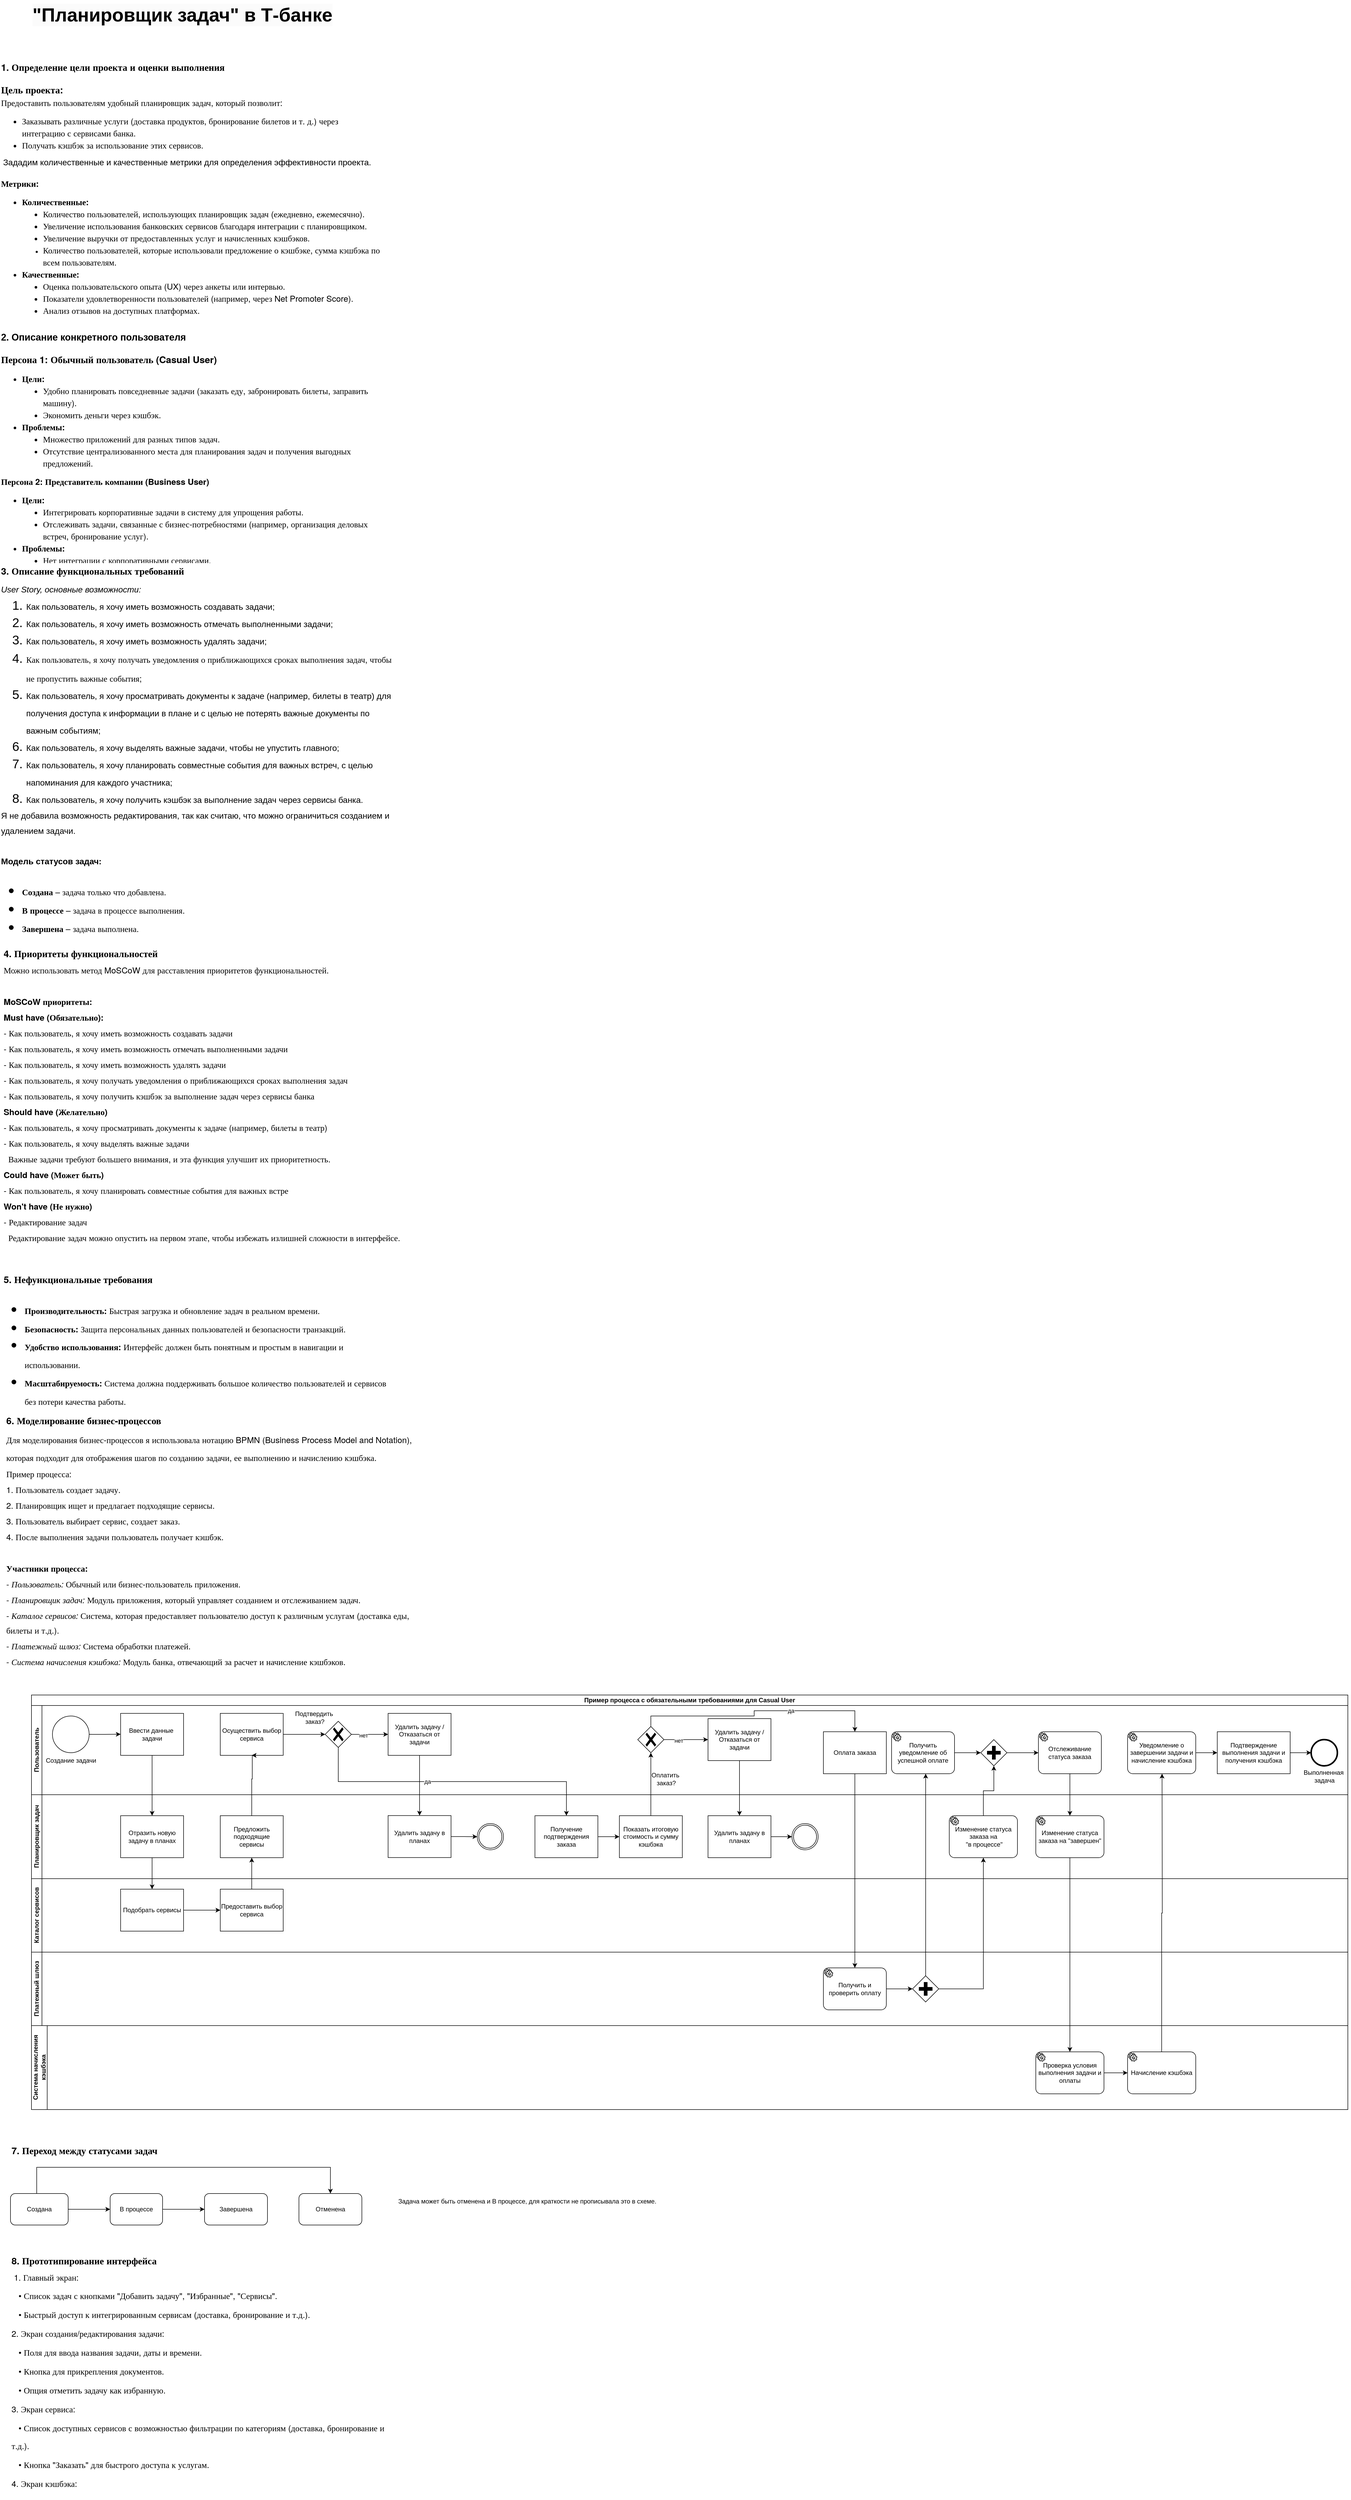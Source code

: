 <mxfile version="26.0.9">
  <diagram name="Page-1" id="t-w6aI5nvYQLL9PM8nmF">
    <mxGraphModel grid="1" page="1" gridSize="10" guides="1" tooltips="1" connect="1" arrows="1" fold="1" pageScale="1" pageWidth="827" pageHeight="1169" math="0" shadow="0">
      <root>
        <mxCell id="0" />
        <mxCell id="1" parent="0" />
        <mxCell id="sLLFmrT687PyRo46iRJg-1" value="&lt;h1 style=&quot;margin-top: 0px;&quot;&gt;&lt;p style=&quot;margin: 0px 0px 2px; font-variant-numeric: normal; font-variant-east-asian: normal; font-variant-alternates: normal; font-size-adjust: none; font-kerning: auto; font-optical-sizing: auto; font-feature-settings: normal; font-variation-settings: normal; font-variant-position: normal; font-variant-emoji: normal; font-weight: 400; font-stretch: normal; line-height: normal; font-family: &amp;quot;Helvetica Neue&amp;quot;;&quot; class=&quot;p1&quot;&gt;&lt;b style=&quot;&quot;&gt;&lt;font style=&quot;font-size: 18px;&quot;&gt;1. Определение цели проекта и оценки выполнения&lt;/font&gt;&lt;/b&gt;&lt;/p&gt;&lt;/h1&gt;&lt;p style=&quot;margin: 0px; font-variant-numeric: normal; font-variant-east-asian: normal; font-variant-alternates: normal; font-size-adjust: none; font-kerning: auto; font-optical-sizing: auto; font-feature-settings: normal; font-variation-settings: normal; font-variant-position: normal; font-variant-emoji: normal; font-stretch: normal; line-height: normal; font-family: &amp;quot;Helvetica Neue&amp;quot;;&quot; class=&quot;p1&quot;&gt;&lt;b style=&quot;&quot;&gt;&lt;font style=&quot;font-size: 18px;&quot;&gt;Цель проекта:&lt;/font&gt;&lt;/b&gt;&lt;/p&gt;&lt;p style=&quot;margin: 0px; font-variant-numeric: normal; font-variant-east-asian: normal; font-variant-alternates: normal; font-size-adjust: none; font-kerning: auto; font-optical-sizing: auto; font-feature-settings: normal; font-variation-settings: normal; font-variant-position: normal; font-variant-emoji: normal; font-stretch: normal; line-height: normal; font-family: &amp;quot;Helvetica Neue&amp;quot;;&quot; class=&quot;p1&quot;&gt;&lt;font size=&quot;3&quot;&gt;Предоставить пользователям удобный планировщик задач, который позволит:&lt;/font&gt;&lt;/p&gt;&lt;ul style=&quot;&quot; class=&quot;ul1&quot;&gt;&lt;li style=&quot;margin: 0px; font-variant-numeric: normal; font-variant-east-asian: normal; font-variant-alternates: normal; font-size-adjust: none; font-kerning: auto; font-optical-sizing: auto; font-feature-settings: normal; font-variation-settings: normal; font-variant-position: normal; font-variant-emoji: normal; font-stretch: normal; line-height: normal; font-family: &amp;quot;Helvetica Neue&amp;quot;;&quot; class=&quot;li1&quot;&gt;&lt;font size=&quot;3&quot;&gt;&lt;span style=&quot;font-variant-numeric: normal; font-variant-east-asian: normal; font-variant-alternates: normal; font-size-adjust: none; font-kerning: auto; font-optical-sizing: auto; font-feature-settings: normal; font-variation-settings: normal; font-variant-position: normal; font-variant-emoji: normal; font-stretch: normal; line-height: normal; font-family: Menlo;&quot; class=&quot;s1&quot;&gt;&lt;/span&gt;Заказывать различные услуги (доставка продуктов, бронирование билетов и т. д.) через интеграцию с сервисами банка.&lt;/font&gt;&lt;/li&gt;&lt;li style=&quot;margin: 0px; font-variant-numeric: normal; font-variant-east-asian: normal; font-variant-alternates: normal; font-size-adjust: none; font-kerning: auto; font-optical-sizing: auto; font-feature-settings: normal; font-variation-settings: normal; font-variant-position: normal; font-variant-emoji: normal; font-stretch: normal; line-height: normal; font-family: &amp;quot;Helvetica Neue&amp;quot;;&quot; class=&quot;li1&quot;&gt;&lt;font size=&quot;3&quot;&gt;&lt;span style=&quot;font-variant-numeric: normal; font-variant-east-asian: normal; font-variant-alternates: normal; font-size-adjust: none; font-kerning: auto; font-optical-sizing: auto; font-feature-settings: normal; font-variation-settings: normal; font-variant-position: normal; font-variant-emoji: normal; font-stretch: normal; line-height: normal; font-family: Menlo;&quot; class=&quot;s1&quot;&gt;&lt;/span&gt;Получать кэшбэк за использование этих сервисов.&lt;/font&gt;&lt;/li&gt;&lt;/ul&gt;&lt;div&gt;&lt;font size=&quot;3&quot;&gt;&lt;span id=&quot;docs-internal-guid-7f3f0116-7fff-2cd3-6ef4-fc21bec58093&quot;&gt;&lt;font style=&quot;&quot;&gt;&lt;span style=&quot;background-color: rgb(255, 255, 255); font-variant-numeric: normal; font-variant-east-asian: normal; font-variant-alternates: normal; font-variant-position: normal; font-variant-emoji: normal; vertical-align: baseline; white-space-collapse: preserve; font-family: &amp;quot;Times New Roman&amp;quot;, serif;&quot;&gt; &lt;/span&gt;&lt;span style=&quot;background-color: rgb(255, 255, 255); font-variant-numeric: normal; font-variant-east-asian: normal; font-variant-alternates: normal; font-variant-position: normal; font-variant-emoji: normal; vertical-align: baseline; white-space-collapse: preserve;&quot;&gt;&lt;font face=&quot;Helvetica&quot;&gt;Зададим количественные и качественные метрики для определения эффективности проекта.&lt;/font&gt;&lt;/span&gt;&lt;/font&gt;&lt;/span&gt;&lt;/font&gt;&lt;/div&gt;&lt;div&gt;&lt;font size=&quot;3&quot;&gt;&lt;span&gt;&lt;font style=&quot;&quot;&gt;&lt;span style=&quot;font-family: &amp;quot;Times New Roman&amp;quot;, serif; background-color: rgb(255, 255, 255); font-variant-numeric: normal; font-variant-east-asian: normal; font-variant-alternates: normal; font-variant-position: normal; font-variant-emoji: normal; vertical-align: baseline; white-space-collapse: preserve;&quot;&gt;&lt;br&gt;&lt;/span&gt;&lt;/font&gt;&lt;/span&gt;&lt;/font&gt;&lt;/div&gt;&lt;p style=&quot;margin: 0px; font-variant-numeric: normal; font-variant-east-asian: normal; font-variant-alternates: normal; font-size-adjust: none; font-kerning: auto; font-optical-sizing: auto; font-feature-settings: normal; font-variation-settings: normal; font-variant-position: normal; font-variant-emoji: normal; font-stretch: normal; line-height: normal; font-family: &amp;quot;Helvetica Neue&amp;quot;;&quot; class=&quot;p1&quot;&gt;&lt;b&gt;&lt;font size=&quot;3&quot;&gt;Метрики:&lt;/font&gt;&lt;/b&gt;&lt;/p&gt;&lt;ul style=&quot;&quot; class=&quot;ul1&quot;&gt;&lt;li style=&quot;margin: 0px; font-variant-numeric: normal; font-variant-east-asian: normal; font-variant-alternates: normal; font-size-adjust: none; font-kerning: auto; font-optical-sizing: auto; font-feature-settings: normal; font-variation-settings: normal; font-variant-position: normal; font-variant-emoji: normal; font-stretch: normal; line-height: normal; font-family: &amp;quot;Helvetica Neue&amp;quot;;&quot; class=&quot;li1&quot;&gt;&lt;font size=&quot;3&quot;&gt;&lt;span style=&quot;font-variant-numeric: normal; font-variant-east-asian: normal; font-variant-alternates: normal; font-size-adjust: none; font-kerning: auto; font-optical-sizing: auto; font-feature-settings: normal; font-variation-settings: normal; font-variant-position: normal; font-variant-emoji: normal; font-stretch: normal; line-height: normal; font-family: Menlo;&quot; class=&quot;s1&quot;&gt;&lt;/span&gt;&lt;b&gt;Количественные:&lt;/b&gt;&lt;b&gt;&lt;/b&gt;&lt;/font&gt;&lt;/li&gt;&lt;ul style=&quot;list-style-type: disc;&quot; class=&quot;ul1&quot;&gt;&lt;li style=&quot;margin: 0px; font-variant-numeric: normal; font-variant-east-asian: normal; font-variant-alternates: normal; font-size-adjust: none; font-kerning: auto; font-optical-sizing: auto; font-feature-settings: normal; font-variation-settings: normal; font-variant-position: normal; font-variant-emoji: normal; font-stretch: normal; line-height: normal; font-family: &amp;quot;Helvetica Neue&amp;quot;;&quot; class=&quot;li1&quot;&gt;&lt;font size=&quot;3&quot;&gt;&lt;span style=&quot;font-variant-numeric: normal; font-variant-east-asian: normal; font-variant-alternates: normal; font-size-adjust: none; font-kerning: auto; font-optical-sizing: auto; font-feature-settings: normal; font-variation-settings: normal; font-variant-position: normal; font-variant-emoji: normal; font-stretch: normal; line-height: normal; font-family: Menlo;&quot; class=&quot;s1&quot;&gt;&lt;/span&gt;Количество пользователей, использующих планировщик задач (ежедневно, ежемесячно).&lt;/font&gt;&lt;/li&gt;&lt;li style=&quot;margin: 0px; font-variant-numeric: normal; font-variant-east-asian: normal; font-variant-alternates: normal; font-size-adjust: none; font-kerning: auto; font-optical-sizing: auto; font-feature-settings: normal; font-variation-settings: normal; font-variant-position: normal; font-variant-emoji: normal; font-stretch: normal; line-height: normal; font-family: &amp;quot;Helvetica Neue&amp;quot;;&quot; class=&quot;li1&quot;&gt;&lt;font size=&quot;3&quot;&gt;&lt;span style=&quot;font-variant-numeric: normal; font-variant-east-asian: normal; font-variant-alternates: normal; font-size-adjust: none; font-kerning: auto; font-optical-sizing: auto; font-feature-settings: normal; font-variation-settings: normal; font-variant-position: normal; font-variant-emoji: normal; font-stretch: normal; line-height: normal; font-family: Menlo;&quot; class=&quot;s1&quot;&gt;&lt;/span&gt;Увеличение использования банковских сервисов благодаря интеграции с планировщиком.&lt;/font&gt;&lt;/li&gt;&lt;li style=&quot;margin: 0px; font-variant-numeric: normal; font-variant-east-asian: normal; font-variant-alternates: normal; font-size-adjust: none; font-kerning: auto; font-optical-sizing: auto; font-feature-settings: normal; font-variation-settings: normal; font-variant-position: normal; font-variant-emoji: normal; font-stretch: normal; line-height: normal; font-family: &amp;quot;Helvetica Neue&amp;quot;;&quot; class=&quot;li1&quot;&gt;&lt;font size=&quot;3&quot;&gt;&lt;span style=&quot;font-variant-numeric: normal; font-variant-east-asian: normal; font-variant-alternates: normal; font-size-adjust: none; font-kerning: auto; font-optical-sizing: auto; font-feature-settings: normal; font-variation-settings: normal; font-variant-position: normal; font-variant-emoji: normal; font-stretch: normal; line-height: normal; font-family: Menlo;&quot; class=&quot;s1&quot;&gt;&lt;/span&gt;Увеличение выручки от предоставленных услуг и начисленных кэшбэков.&lt;/font&gt;&lt;/li&gt;&lt;li style=&quot;margin: 0px; font-variant-numeric: normal; font-variant-east-asian: normal; font-variant-alternates: normal; font-size-adjust: none; font-kerning: auto; font-optical-sizing: auto; font-feature-settings: normal; font-variation-settings: normal; font-variant-position: normal; font-variant-emoji: normal; font-stretch: normal; line-height: normal;&quot; class=&quot;li1&quot;&gt;&lt;font style=&quot;&quot; size=&quot;3&quot;&gt;&lt;font face=&quot;Helvetica Neue&quot;&gt;Количество пользователей, которые использовали предложение о кэшбэке, сумма кэшбэка по всем пользователям.&lt;/font&gt;&lt;/font&gt;&lt;/li&gt;&lt;/ul&gt;&lt;li style=&quot;margin: 0px; font-variant-numeric: normal; font-variant-east-asian: normal; font-variant-alternates: normal; font-size-adjust: none; font-kerning: auto; font-optical-sizing: auto; font-feature-settings: normal; font-variation-settings: normal; font-variant-position: normal; font-variant-emoji: normal; font-stretch: normal; line-height: normal; font-family: &amp;quot;Helvetica Neue&amp;quot;;&quot; class=&quot;li1&quot;&gt;&lt;font size=&quot;3&quot;&gt;&lt;span style=&quot;font-variant-numeric: normal; font-variant-east-asian: normal; font-variant-alternates: normal; font-size-adjust: none; font-kerning: auto; font-optical-sizing: auto; font-feature-settings: normal; font-variation-settings: normal; font-variant-position: normal; font-variant-emoji: normal; font-stretch: normal; line-height: normal; font-family: Menlo;&quot; class=&quot;s1&quot;&gt;&lt;/span&gt;&lt;b&gt;Качественные:&lt;/b&gt;&lt;b&gt;&lt;/b&gt;&lt;/font&gt;&lt;/li&gt;&lt;ul style=&quot;list-style-type: disc;&quot; class=&quot;ul1&quot;&gt;&lt;li style=&quot;margin: 0px; font-variant-numeric: normal; font-variant-east-asian: normal; font-variant-alternates: normal; font-size-adjust: none; font-kerning: auto; font-optical-sizing: auto; font-feature-settings: normal; font-variation-settings: normal; font-variant-position: normal; font-variant-emoji: normal; font-stretch: normal; line-height: normal; font-family: &amp;quot;Helvetica Neue&amp;quot;;&quot; class=&quot;li1&quot;&gt;&lt;font size=&quot;3&quot;&gt;&lt;span style=&quot;font-variant-numeric: normal; font-variant-east-asian: normal; font-variant-alternates: normal; font-size-adjust: none; font-kerning: auto; font-optical-sizing: auto; font-feature-settings: normal; font-variation-settings: normal; font-variant-position: normal; font-variant-emoji: normal; font-stretch: normal; line-height: normal; font-family: Menlo;&quot; class=&quot;s1&quot;&gt;&lt;/span&gt;Оценка пользовательского опыта (UX) через анкеты или интервью.&lt;/font&gt;&lt;/li&gt;&lt;li style=&quot;margin: 0px; font-variant-numeric: normal; font-variant-east-asian: normal; font-variant-alternates: normal; font-size-adjust: none; font-kerning: auto; font-optical-sizing: auto; font-feature-settings: normal; font-variation-settings: normal; font-variant-position: normal; font-variant-emoji: normal; font-stretch: normal; line-height: normal; font-family: &amp;quot;Helvetica Neue&amp;quot;;&quot; class=&quot;li1&quot;&gt;&lt;font size=&quot;3&quot;&gt;&lt;span style=&quot;font-variant-numeric: normal; font-variant-east-asian: normal; font-variant-alternates: normal; font-size-adjust: none; font-kerning: auto; font-optical-sizing: auto; font-feature-settings: normal; font-variation-settings: normal; font-variant-position: normal; font-variant-emoji: normal; font-stretch: normal; line-height: normal; font-family: Menlo;&quot; class=&quot;s1&quot;&gt;&lt;/span&gt;Показатели удовлетворенности пользователей (например, через Net Promoter Score).&lt;/font&gt;&lt;/li&gt;&lt;li style=&quot;margin: 0px; font-variant-numeric: normal; font-variant-east-asian: normal; font-variant-alternates: normal; font-size-adjust: none; font-kerning: auto; font-optical-sizing: auto; font-feature-settings: normal; font-variation-settings: normal; font-variant-position: normal; font-variant-emoji: normal; font-stretch: normal; line-height: normal; font-family: &amp;quot;Helvetica Neue&amp;quot;;&quot; class=&quot;li1&quot;&gt;&lt;font size=&quot;3&quot;&gt;Анализ отзывов на доступных платформах.&lt;/font&gt;&lt;/li&gt;&lt;/ul&gt;&lt;/ul&gt;" style="text;html=1;whiteSpace=wrap;overflow=hidden;rounded=0;" vertex="1" parent="1">
          <mxGeometry x="40" y="140" width="730" height="520" as="geometry" />
        </mxCell>
        <mxCell id="sLLFmrT687PyRo46iRJg-2" value="&lt;h1 style=&quot;forced-color-adjust: none; color: rgb(0, 0, 0); font-family: Helvetica; font-style: normal; font-variant-ligatures: normal; font-variant-caps: normal; letter-spacing: normal; orphans: 2; text-align: left; text-indent: 0px; text-transform: none; widows: 2; word-spacing: 0px; -webkit-text-stroke-width: 0px; white-space: normal; background-color: rgb(251, 251, 251); text-decoration-thickness: initial; text-decoration-style: initial; text-decoration-color: initial; margin-top: 0px;&quot;&gt;&lt;span style=&quot;font-size: 36px;&quot;&gt;&quot;Планировщик задач&quot; в Т-банке&lt;/span&gt;&lt;/h1&gt;" style="text;whiteSpace=wrap;html=1;" vertex="1" parent="1">
          <mxGeometry x="100" y="40" width="640" height="70" as="geometry" />
        </mxCell>
        <mxCell id="sLLFmrT687PyRo46iRJg-3" value="&lt;h1 style=&quot;margin-top: 0px;&quot;&gt;&lt;p style=&quot;margin: 0px 0px 2px; font-variant-numeric: normal; font-variant-east-asian: normal; font-variant-alternates: normal; font-size-adjust: none; font-kerning: auto; font-optical-sizing: auto; font-feature-settings: normal; font-variation-settings: normal; font-variant-position: normal; font-variant-emoji: normal; font-weight: 400; font-stretch: normal; line-height: normal; font-family: &amp;quot;Helvetica Neue&amp;quot;;&quot; class=&quot;p1&quot;&gt;&lt;b style=&quot;&quot;&gt;&lt;font style=&quot;font-size: 18px;&quot;&gt;3. Описание функциональных требований&lt;/font&gt;&lt;/b&gt;&lt;/p&gt;&lt;p style=&quot;line-height:1.38;margin-top:0pt;margin-bottom:0pt;&quot; dir=&quot;ltr&quot;&gt;&lt;span style=&quot;color: rgb(0, 0, 0); background-color: rgb(255, 255, 255); font-weight: 400; font-style: italic; font-variant: normal; text-decoration: none; vertical-align: baseline; white-space: pre-wrap;&quot;&gt;&lt;font style=&quot;font-size: 16px;&quot; face=&quot;Helvetica&quot;&gt;User Story, основные возможности:&lt;/font&gt;&lt;/span&gt;&lt;/p&gt;&lt;p style=&quot;margin: 0px; font-variant-numeric: normal; font-variant-east-asian: normal; font-variant-alternates: normal; font-size-adjust: none; font-kerning: auto; font-optical-sizing: auto; font-feature-settings: normal; font-variation-settings: normal; font-variant-position: normal; font-variant-emoji: normal; font-weight: 400; font-stretch: normal; line-height: normal;&quot; class=&quot;p1&quot;&gt;&lt;font style=&quot;font-size: 16px;&quot; face=&quot;Helvetica&quot;&gt;&lt;span id=&quot;docs-internal-guid-6990c577-7fff-ebe1-2fd5-e813256b40f5&quot;&gt;&lt;/span&gt;&lt;/font&gt;&lt;/p&gt;&lt;ol style=&quot;margin-top:0;margin-bottom:0;padding-inline-start:48px;&quot;&gt;&lt;li aria-level=&quot;1&quot; style=&quot;list-style-type: decimal; color: rgb(0, 0, 0); background-color: transparent; font-weight: 400; font-style: normal; font-variant: normal; text-decoration: none; vertical-align: baseline; white-space: pre;&quot; dir=&quot;ltr&quot;&gt;&lt;p role=&quot;presentation&quot; style=&quot;line-height:1.38;margin-top:0pt;margin-bottom:0pt;&quot; dir=&quot;ltr&quot;&gt;&lt;span style=&quot;color: rgb(0, 0, 0); background-color: rgb(255, 255, 255); font-weight: 400; font-style: normal; font-variant: normal; text-decoration: none; vertical-align: baseline; white-space: pre-wrap;&quot;&gt;&lt;font size=&quot;3&quot; face=&quot;Helvetica&quot;&gt;Как пользователь, я хочу иметь возможность создавать задачи;&lt;/font&gt;&lt;/span&gt;&lt;/p&gt;&lt;/li&gt;&lt;li aria-level=&quot;1&quot; style=&quot;list-style-type: decimal; color: rgb(0, 0, 0); background-color: transparent; font-weight: 400; font-style: normal; font-variant: normal; text-decoration: none; vertical-align: baseline; white-space: pre;&quot; dir=&quot;ltr&quot;&gt;&lt;p role=&quot;presentation&quot; style=&quot;line-height:1.38;margin-top:0pt;margin-bottom:0pt;&quot; dir=&quot;ltr&quot;&gt;&lt;span style=&quot;font-size: medium; background-color: light-dark(rgb(255, 255, 255), rgb(18, 18, 18)); color: light-dark(rgb(0, 0, 0), rgb(237, 237, 237)); text-wrap-mode: wrap;&quot;&gt;Как пользователь, я хочу иметь возможность отмечать выполненными задачи;&lt;/span&gt;&lt;/p&gt;&lt;/li&gt;&lt;li aria-level=&quot;1&quot; style=&quot;list-style-type: decimal; color: rgb(0, 0, 0); background-color: transparent; font-weight: 400; font-style: normal; font-variant: normal; text-decoration: none; vertical-align: baseline; white-space: pre;&quot; dir=&quot;ltr&quot;&gt;&lt;p role=&quot;presentation&quot; style=&quot;line-height:1.38;margin-top:0pt;margin-bottom:0pt;&quot; dir=&quot;ltr&quot;&gt;&lt;span style=&quot;font-size: medium; background-color: light-dark(rgb(255, 255, 255), rgb(18, 18, 18)); color: light-dark(rgb(0, 0, 0), rgb(237, 237, 237)); text-wrap-mode: wrap;&quot;&gt;Как пользователь, я хочу иметь возможность удалять задачи;&lt;/span&gt;&lt;/p&gt;&lt;/li&gt;&lt;li aria-level=&quot;1&quot; style=&quot;list-style-type: decimal; color: rgb(0, 0, 0); background-color: transparent; font-weight: 400; font-style: normal; font-variant: normal; text-decoration: none; vertical-align: baseline; white-space: pre;&quot; dir=&quot;ltr&quot;&gt;&lt;p role=&quot;presentation&quot; style=&quot;line-height:1.38;margin-top:0pt;margin-bottom:0pt;&quot; dir=&quot;ltr&quot;&gt;&lt;span style=&quot;font-family: &amp;quot;Helvetica Neue&amp;quot;; white-space: normal; color: light-dark(rgb(0, 0, 0), rgb(237, 237, 237));&quot;&gt;&lt;font size=&quot;3&quot;&gt;Как пользователь, я хочу получать уведомления о приближающихся сроках выполнения задач, чтобы не пропустить важные события;&lt;/font&gt;&lt;/span&gt;&lt;/p&gt;&lt;/li&gt;&lt;li aria-level=&quot;1&quot; style=&quot;list-style-type: decimal; color: rgb(0, 0, 0); background-color: transparent; font-weight: 400; font-style: normal; font-variant: normal; text-decoration: none; vertical-align: baseline; white-space: pre;&quot; dir=&quot;ltr&quot;&gt;&lt;p role=&quot;presentation&quot; style=&quot;line-height:1.38;margin-top:0pt;margin-bottom:0pt;&quot; dir=&quot;ltr&quot;&gt;&lt;span style=&quot;color: rgb(0, 0, 0); background-color: rgb(255, 255, 255); font-weight: 400; font-style: normal; font-variant: normal; text-decoration: none; vertical-align: baseline; white-space: pre-wrap;&quot;&gt;&lt;font size=&quot;3&quot; face=&quot;Helvetica&quot;&gt;Как пользователь, я хочу просматривать документы к задаче (например, билеты в театр) для получения доступа к информации в плане и с целью не потерять важные документы по важным событиям;&lt;/font&gt;&lt;/span&gt;&lt;/p&gt;&lt;/li&gt;&lt;li aria-level=&quot;1&quot; style=&quot;list-style-type: decimal; color: rgb(0, 0, 0); background-color: transparent; font-weight: 400; font-style: normal; font-variant: normal; text-decoration: none; vertical-align: baseline; white-space: pre;&quot; dir=&quot;ltr&quot;&gt;&lt;p role=&quot;presentation&quot; style=&quot;line-height:1.38;margin-top:0pt;margin-bottom:0pt;&quot; dir=&quot;ltr&quot;&gt;&lt;span style=&quot;color: rgb(0, 0, 0); background-color: rgb(255, 255, 255); font-weight: 400; font-style: normal; font-variant: normal; text-decoration: none; vertical-align: baseline; white-space: pre-wrap;&quot;&gt;&lt;font size=&quot;3&quot; face=&quot;Helvetica&quot;&gt;Как пользователь, я хочу выделять важные задачи, чтобы не упустить главного;&lt;/font&gt;&lt;/span&gt;&lt;/p&gt;&lt;/li&gt;&lt;li aria-level=&quot;1&quot; style=&quot;list-style-type: decimal; color: rgb(0, 0, 0); background-color: transparent; font-weight: 400; font-style: normal; font-variant: normal; text-decoration: none; vertical-align: baseline; white-space: pre;&quot; dir=&quot;ltr&quot;&gt;&lt;p role=&quot;presentation&quot; style=&quot;line-height: 1.38; margin-top: 0pt; margin-bottom: 0pt;&quot; dir=&quot;ltr&quot;&gt;&lt;span style=&quot;color: rgb(0, 0, 0); background-color: rgb(255, 255, 255); font-weight: 400; font-style: normal; font-variant: normal; text-decoration: none; vertical-align: baseline; white-space: pre-wrap;&quot;&gt;&lt;font size=&quot;3&quot; face=&quot;Helvetica&quot;&gt;Как пользователь, я хочу планировать совместные события для важных встреч, с целью напоминания для каждого участника;&lt;/font&gt;&lt;/span&gt;&lt;/p&gt;&lt;/li&gt;&lt;li aria-level=&quot;1&quot; style=&quot;list-style-type: decimal; color: rgb(0, 0, 0); background-color: transparent; font-weight: 400; font-style: normal; font-variant: normal; text-decoration: none; vertical-align: baseline; white-space: pre;&quot; dir=&quot;ltr&quot;&gt;&lt;p role=&quot;presentation&quot; style=&quot;line-height: 1.38; margin-top: 0pt; margin-bottom: 0pt;&quot; dir=&quot;ltr&quot;&gt;&lt;span style=&quot;text-wrap-mode: wrap; background-color: light-dark(rgb(255, 255, 255), rgb(18, 18, 18)); color: light-dark(rgb(0, 0, 0), rgb(255, 255, 255));&quot;&gt;&lt;font size=&quot;3&quot;&gt;Как пользователь, я хочу получить кэшбэк за выполнение задач через сервисы банка.&lt;/font&gt;&lt;/span&gt;&lt;/p&gt;&lt;/li&gt;&lt;/ol&gt;&lt;div&gt;&lt;font size=&quot;3&quot;&gt;&lt;span style=&quot;font-weight: 400; white-space-collapse: preserve;&quot;&gt;Я не добавила возможность редактирования, так как считаю, что можно ограничиться созданием и удалением задачи.&lt;/span&gt;&lt;/font&gt;&lt;/div&gt;&lt;div&gt;&lt;span style=&quot;font-size: 18.667px; font-weight: 400; white-space-collapse: preserve;&quot;&gt;&lt;br&gt;&lt;/span&gt;&lt;/div&gt;&lt;div&gt;&lt;span style=&quot;white-space-collapse: preserve;&quot;&gt;&lt;font size=&quot;3&quot;&gt;Модель статусов задач:&lt;/font&gt;&lt;/span&gt;&lt;/div&gt;&lt;ul style=&quot;font-weight: 400;&quot; class=&quot;ul1&quot;&gt;&lt;li style=&quot;margin: 0px; font-variant-numeric: normal; font-variant-east-asian: normal; font-variant-alternates: normal; font-size-adjust: none; font-kerning: auto; font-optical-sizing: auto; font-feature-settings: normal; font-variation-settings: normal; font-variant-position: normal; font-variant-emoji: normal; font-stretch: normal; line-height: normal; font-family: &amp;quot;Helvetica Neue&amp;quot;;&quot; class=&quot;li1&quot;&gt;&lt;font size=&quot;3&quot; style=&quot;&quot;&gt;&lt;span style=&quot;font-variant-numeric: normal; font-variant-east-asian: normal; font-variant-alternates: normal; font-size-adjust: none; font-kerning: auto; font-optical-sizing: auto; font-feature-settings: normal; font-variation-settings: normal; font-variant-position: normal; font-variant-emoji: normal; font-stretch: normal; line-height: normal; font-family: Menlo;&quot; class=&quot;s1&quot;&gt;&lt;/span&gt;&lt;b&gt;Создана&lt;/b&gt; – задача только что добавлена.&lt;/font&gt;&lt;/li&gt;&lt;li style=&quot;margin: 0px; font-variant-numeric: normal; font-variant-east-asian: normal; font-variant-alternates: normal; font-size-adjust: none; font-kerning: auto; font-optical-sizing: auto; font-feature-settings: normal; font-variation-settings: normal; font-variant-position: normal; font-variant-emoji: normal; font-stretch: normal; line-height: normal; font-family: &amp;quot;Helvetica Neue&amp;quot;;&quot; class=&quot;li1&quot;&gt;&lt;font size=&quot;3&quot; style=&quot;&quot;&gt;&lt;span style=&quot;font-variant-numeric: normal; font-variant-east-asian: normal; font-variant-alternates: normal; font-size-adjust: none; font-kerning: auto; font-optical-sizing: auto; font-feature-settings: normal; font-variation-settings: normal; font-variant-position: normal; font-variant-emoji: normal; font-stretch: normal; line-height: normal; font-family: Menlo;&quot; class=&quot;s1&quot;&gt;&lt;/span&gt;&lt;b&gt;В процессе&lt;/b&gt; – задача в процессе выполнения.&lt;/font&gt;&lt;/li&gt;&lt;li style=&quot;margin: 0px; font-variant-numeric: normal; font-variant-east-asian: normal; font-variant-alternates: normal; font-size-adjust: none; font-kerning: auto; font-optical-sizing: auto; font-feature-settings: normal; font-variation-settings: normal; font-variant-position: normal; font-variant-emoji: normal; font-stretch: normal; line-height: normal; font-family: &amp;quot;Helvetica Neue&amp;quot;;&quot; class=&quot;li1&quot;&gt;&lt;font size=&quot;3&quot; style=&quot;&quot;&gt;&lt;span style=&quot;font-variant-numeric: normal; font-variant-east-asian: normal; font-variant-alternates: normal; font-size-adjust: none; font-kerning: auto; font-optical-sizing: auto; font-feature-settings: normal; font-variation-settings: normal; font-variant-position: normal; font-variant-emoji: normal; font-stretch: normal; line-height: normal; font-family: Menlo;&quot; class=&quot;s1&quot;&gt;&lt;/span&gt;&lt;b&gt;Завершена&lt;/b&gt; – задача выполнена.&lt;/font&gt;&lt;/li&gt;&lt;li style=&quot;margin: 0px; font-variant-numeric: normal; font-variant-east-asian: normal; font-variant-alternates: normal; font-size-adjust: none; font-kerning: auto; font-optical-sizing: auto; font-feature-settings: normal; font-variation-settings: normal; font-variant-position: normal; font-variant-emoji: normal; font-stretch: normal; line-height: normal; font-family: &amp;quot;Helvetica Neue&amp;quot;;&quot; class=&quot;li1&quot;&gt;&lt;font size=&quot;3&quot; style=&quot;&quot;&gt;&lt;b style=&quot;background-color: transparent; color: light-dark(rgb(0, 0, 0), rgb(255, 255, 255));&quot;&gt;Отменена&lt;/b&gt;&lt;span style=&quot;background-color: transparent; color: light-dark(rgb(0, 0, 0), rgb(255, 255, 255));&quot;&gt; – задача отменена пользователем.&lt;/span&gt;&lt;/font&gt;&lt;/li&gt;&lt;/ul&gt;&lt;/h1&gt;" style="text;html=1;whiteSpace=wrap;overflow=hidden;rounded=0;" vertex="1" parent="1">
          <mxGeometry x="40" y="1100" width="750" height="730" as="geometry" />
        </mxCell>
        <mxCell id="sLLFmrT687PyRo46iRJg-4" value="&lt;h1 style=&quot;margin-top: 0px;&quot;&gt;&lt;font style=&quot;font-size: 18px;&quot;&gt;2. Описание конкретного пользователя&lt;/font&gt;&lt;/h1&gt;&lt;p style=&quot;margin: 0px; font-variant-numeric: normal; font-variant-east-asian: normal; font-variant-alternates: normal; font-size-adjust: none; font-kerning: auto; font-optical-sizing: auto; font-feature-settings: normal; font-variation-settings: normal; font-variant-position: normal; font-variant-emoji: normal; font-stretch: normal; line-height: normal; font-family: &amp;quot;Helvetica Neue&amp;quot;;&quot; class=&quot;p1&quot;&gt;&lt;b style=&quot;&quot;&gt;&lt;font style=&quot;font-size: 18px;&quot;&gt;Персона 1: Обычный пользователь (Casual User)&lt;/font&gt;&lt;/b&gt;&lt;/p&gt;&lt;ul style=&quot;&quot; class=&quot;ul1&quot;&gt;&lt;li style=&quot;margin: 0px; font-variant-numeric: normal; font-variant-east-asian: normal; font-variant-alternates: normal; font-size-adjust: none; font-kerning: auto; font-optical-sizing: auto; font-feature-settings: normal; font-variation-settings: normal; font-variant-position: normal; font-variant-emoji: normal; font-stretch: normal; line-height: normal; font-family: &amp;quot;Helvetica Neue&amp;quot;;&quot; class=&quot;li1&quot;&gt;&lt;font size=&quot;3&quot; style=&quot;&quot;&gt;&lt;span style=&quot;font-variant-numeric: normal; font-variant-east-asian: normal; font-variant-alternates: normal; font-size-adjust: none; font-kerning: auto; font-optical-sizing: auto; font-feature-settings: normal; font-variation-settings: normal; font-variant-position: normal; font-variant-emoji: normal; font-stretch: normal; line-height: normal; font-family: Menlo;&quot; class=&quot;s1&quot;&gt;&lt;/span&gt;&lt;b&gt;Цели:&lt;/b&gt;&lt;b&gt;&lt;/b&gt;&lt;/font&gt;&lt;/li&gt;&lt;ul style=&quot;list-style-type: disc;&quot; class=&quot;ul1&quot;&gt;&lt;li style=&quot;margin: 0px; font-variant-numeric: normal; font-variant-east-asian: normal; font-variant-alternates: normal; font-size-adjust: none; font-kerning: auto; font-optical-sizing: auto; font-feature-settings: normal; font-variation-settings: normal; font-variant-position: normal; font-variant-emoji: normal; font-stretch: normal; line-height: normal; font-family: &amp;quot;Helvetica Neue&amp;quot;;&quot; class=&quot;li1&quot;&gt;&lt;font size=&quot;3&quot; style=&quot;&quot;&gt;&lt;span style=&quot;font-variant-numeric: normal; font-variant-east-asian: normal; font-variant-alternates: normal; font-size-adjust: none; font-kerning: auto; font-optical-sizing: auto; font-feature-settings: normal; font-variation-settings: normal; font-variant-position: normal; font-variant-emoji: normal; line-height: normal; font-family: Menlo; font-stretch: normal;&quot; class=&quot;s1&quot;&gt;&lt;/span&gt;Удобно планировать повседневные задачи (заказать еду, забронировать билеты, заправить машину).&lt;/font&gt;&lt;/li&gt;&lt;li style=&quot;margin: 0px; font-variant-numeric: normal; font-variant-east-asian: normal; font-variant-alternates: normal; font-size-adjust: none; font-kerning: auto; font-optical-sizing: auto; font-feature-settings: normal; font-variation-settings: normal; font-variant-position: normal; font-variant-emoji: normal; font-stretch: normal; line-height: normal; font-family: &amp;quot;Helvetica Neue&amp;quot;;&quot; class=&quot;li1&quot;&gt;&lt;font size=&quot;3&quot;&gt;&lt;span style=&quot;font-variant-numeric: normal; font-variant-east-asian: normal; font-variant-alternates: normal; font-size-adjust: none; font-kerning: auto; font-optical-sizing: auto; font-feature-settings: normal; font-variation-settings: normal; font-variant-position: normal; font-variant-emoji: normal; font-stretch: normal; line-height: normal; font-family: Menlo;&quot; class=&quot;s1&quot;&gt;&lt;/span&gt;Экономить деньги через кэшбэк.&lt;/font&gt;&lt;/li&gt;&lt;/ul&gt;&lt;li style=&quot;margin: 0px; font-variant-numeric: normal; font-variant-east-asian: normal; font-variant-alternates: normal; font-size-adjust: none; font-kerning: auto; font-optical-sizing: auto; font-feature-settings: normal; font-variation-settings: normal; font-variant-position: normal; font-variant-emoji: normal; font-stretch: normal; line-height: normal; font-family: &amp;quot;Helvetica Neue&amp;quot;;&quot; class=&quot;li1&quot;&gt;&lt;font size=&quot;3&quot;&gt;&lt;span style=&quot;font-variant-numeric: normal; font-variant-east-asian: normal; font-variant-alternates: normal; font-size-adjust: none; font-kerning: auto; font-optical-sizing: auto; font-feature-settings: normal; font-variation-settings: normal; font-variant-position: normal; font-variant-emoji: normal; font-stretch: normal; line-height: normal; font-family: Menlo;&quot; class=&quot;s1&quot;&gt;&lt;/span&gt;&lt;b&gt;Проблемы:&lt;/b&gt;&lt;b&gt;&lt;/b&gt;&lt;/font&gt;&lt;/li&gt;&lt;ul style=&quot;list-style-type: disc;&quot; class=&quot;ul1&quot;&gt;&lt;li style=&quot;margin: 0px; font-variant-numeric: normal; font-variant-east-asian: normal; font-variant-alternates: normal; font-size-adjust: none; font-kerning: auto; font-optical-sizing: auto; font-feature-settings: normal; font-variation-settings: normal; font-variant-position: normal; font-variant-emoji: normal; font-stretch: normal; line-height: normal; font-family: &amp;quot;Helvetica Neue&amp;quot;;&quot; class=&quot;li1&quot;&gt;&lt;font size=&quot;3&quot;&gt;&lt;span style=&quot;font-variant-numeric: normal; font-variant-east-asian: normal; font-variant-alternates: normal; font-size-adjust: none; font-kerning: auto; font-optical-sizing: auto; font-feature-settings: normal; font-variation-settings: normal; font-variant-position: normal; font-variant-emoji: normal; font-stretch: normal; line-height: normal; font-family: Menlo;&quot; class=&quot;s1&quot;&gt;&lt;/span&gt;Множество приложений для разных типов задач.&lt;/font&gt;&lt;/li&gt;&lt;li style=&quot;margin: 0px; font-variant-numeric: normal; font-variant-east-asian: normal; font-variant-alternates: normal; font-size-adjust: none; font-kerning: auto; font-optical-sizing: auto; font-feature-settings: normal; font-variation-settings: normal; font-variant-position: normal; font-variant-emoji: normal; font-stretch: normal; line-height: normal; font-family: &amp;quot;Helvetica Neue&amp;quot;;&quot; class=&quot;li1&quot;&gt;&lt;font size=&quot;3&quot;&gt;&lt;span style=&quot;font-variant-numeric: normal; font-variant-east-asian: normal; font-variant-alternates: normal; font-size-adjust: none; font-kerning: auto; font-optical-sizing: auto; font-feature-settings: normal; font-variation-settings: normal; font-variant-position: normal; font-variant-emoji: normal; font-stretch: normal; line-height: normal; font-family: Menlo;&quot; class=&quot;s1&quot;&gt;&lt;/span&gt;Отсутствие централизованного места для планирования задач и получения выгодных предложений.&lt;/font&gt;&lt;/li&gt;&lt;/ul&gt;&lt;/ul&gt;&lt;p style=&quot;margin: 0px; font-variant-numeric: normal; font-variant-east-asian: normal; font-variant-alternates: normal; font-size-adjust: none; font-kerning: auto; font-optical-sizing: auto; font-feature-settings: normal; font-variation-settings: normal; font-variant-position: normal; font-variant-emoji: normal; font-stretch: normal; line-height: normal; font-family: &amp;quot;Helvetica Neue&amp;quot;;&quot; class=&quot;p1&quot;&gt;&lt;b&gt;&lt;font size=&quot;3&quot;&gt;Персона 2: Представитель компании (Business User)&lt;/font&gt;&lt;/b&gt;&lt;/p&gt;&lt;ul style=&quot;&quot; class=&quot;ul1&quot;&gt;&lt;li style=&quot;margin: 0px; font-variant-numeric: normal; font-variant-east-asian: normal; font-variant-alternates: normal; font-size-adjust: none; font-kerning: auto; font-optical-sizing: auto; font-feature-settings: normal; font-variation-settings: normal; font-variant-position: normal; font-variant-emoji: normal; font-stretch: normal; line-height: normal; font-family: &amp;quot;Helvetica Neue&amp;quot;;&quot; class=&quot;li1&quot;&gt;&lt;font size=&quot;3&quot;&gt;&lt;span style=&quot;font-variant-numeric: normal; font-variant-east-asian: normal; font-variant-alternates: normal; font-size-adjust: none; font-kerning: auto; font-optical-sizing: auto; font-feature-settings: normal; font-variation-settings: normal; font-variant-position: normal; font-variant-emoji: normal; font-stretch: normal; line-height: normal; font-family: Menlo;&quot; class=&quot;s1&quot;&gt;&lt;/span&gt;&lt;b&gt;Цели:&lt;/b&gt;&lt;b&gt;&lt;/b&gt;&lt;/font&gt;&lt;/li&gt;&lt;ul style=&quot;list-style-type: disc;&quot; class=&quot;ul1&quot;&gt;&lt;li style=&quot;margin: 0px; font-variant-numeric: normal; font-variant-east-asian: normal; font-variant-alternates: normal; font-size-adjust: none; font-kerning: auto; font-optical-sizing: auto; font-feature-settings: normal; font-variation-settings: normal; font-variant-position: normal; font-variant-emoji: normal; font-stretch: normal; line-height: normal; font-family: &amp;quot;Helvetica Neue&amp;quot;;&quot; class=&quot;li1&quot;&gt;&lt;font size=&quot;3&quot;&gt;&lt;span style=&quot;font-variant-numeric: normal; font-variant-east-asian: normal; font-variant-alternates: normal; font-size-adjust: none; font-kerning: auto; font-optical-sizing: auto; font-feature-settings: normal; font-variation-settings: normal; font-variant-position: normal; font-variant-emoji: normal; font-stretch: normal; line-height: normal; font-family: Menlo;&quot; class=&quot;s1&quot;&gt;&lt;/span&gt;Интегрировать корпоративные задачи в систему для упрощения работы.&lt;/font&gt;&lt;/li&gt;&lt;li style=&quot;margin: 0px; font-variant-numeric: normal; font-variant-east-asian: normal; font-variant-alternates: normal; font-size-adjust: none; font-kerning: auto; font-optical-sizing: auto; font-feature-settings: normal; font-variation-settings: normal; font-variant-position: normal; font-variant-emoji: normal; font-stretch: normal; line-height: normal; font-family: &amp;quot;Helvetica Neue&amp;quot;;&quot; class=&quot;li1&quot;&gt;&lt;font size=&quot;3&quot;&gt;&lt;span style=&quot;font-variant-numeric: normal; font-variant-east-asian: normal; font-variant-alternates: normal; font-size-adjust: none; font-kerning: auto; font-optical-sizing: auto; font-feature-settings: normal; font-variation-settings: normal; font-variant-position: normal; font-variant-emoji: normal; font-stretch: normal; line-height: normal; font-family: Menlo;&quot; class=&quot;s1&quot;&gt;&lt;/span&gt;Отслеживать задачи, связанные с бизнес-потребностями (например, организация деловых встреч, бронирование услуг).&lt;/font&gt;&lt;/li&gt;&lt;/ul&gt;&lt;li style=&quot;margin: 0px; font-variant-numeric: normal; font-variant-east-asian: normal; font-variant-alternates: normal; font-size-adjust: none; font-kerning: auto; font-optical-sizing: auto; font-feature-settings: normal; font-variation-settings: normal; font-variant-position: normal; font-variant-emoji: normal; font-stretch: normal; line-height: normal; font-family: &amp;quot;Helvetica Neue&amp;quot;;&quot; class=&quot;li1&quot;&gt;&lt;font size=&quot;3&quot;&gt;&lt;span style=&quot;font-variant-numeric: normal; font-variant-east-asian: normal; font-variant-alternates: normal; font-size-adjust: none; font-kerning: auto; font-optical-sizing: auto; font-feature-settings: normal; font-variation-settings: normal; font-variant-position: normal; font-variant-emoji: normal; font-stretch: normal; line-height: normal; font-family: Menlo;&quot; class=&quot;s1&quot;&gt;&lt;/span&gt;&lt;b&gt;Проблемы:&lt;/b&gt;&lt;b&gt;&lt;/b&gt;&lt;/font&gt;&lt;/li&gt;&lt;ul style=&quot;list-style-type: disc;&quot; class=&quot;ul1&quot;&gt;&lt;li style=&quot;margin: 0px; font-variant-numeric: normal; font-variant-east-asian: normal; font-variant-alternates: normal; font-size-adjust: none; font-kerning: auto; font-optical-sizing: auto; font-feature-settings: normal; font-variation-settings: normal; font-variant-position: normal; font-variant-emoji: normal; font-stretch: normal; line-height: normal; font-family: &amp;quot;Helvetica Neue&amp;quot;;&quot; class=&quot;li1&quot;&gt;&lt;font size=&quot;3&quot;&gt;&lt;span style=&quot;font-variant-numeric: normal; font-variant-east-asian: normal; font-variant-alternates: normal; font-size-adjust: none; font-kerning: auto; font-optical-sizing: auto; font-feature-settings: normal; font-variation-settings: normal; font-variant-position: normal; font-variant-emoji: normal; font-stretch: normal; line-height: normal; font-family: Menlo;&quot; class=&quot;s1&quot;&gt;&lt;/span&gt;Нет интеграции с корпоративными сервисами.&lt;/font&gt;&lt;/li&gt;&lt;li style=&quot;margin: 0px; font-variant-numeric: normal; font-variant-east-asian: normal; font-variant-alternates: normal; font-size-adjust: none; font-kerning: auto; font-optical-sizing: auto; font-feature-settings: normal; font-variation-settings: normal; font-variant-position: normal; font-variant-emoji: normal; font-stretch: normal; line-height: normal; font-family: &amp;quot;Helvetica Neue&amp;quot;;&quot; class=&quot;li1&quot;&gt;&lt;font size=&quot;3&quot;&gt;Неудобство в планировании задач и их отслеживании.&lt;/font&gt;&lt;/li&gt;&lt;/ul&gt;&lt;/ul&gt;" style="text;html=1;whiteSpace=wrap;overflow=hidden;rounded=0;" vertex="1" parent="1">
          <mxGeometry x="40" y="660" width="730" height="450" as="geometry" />
        </mxCell>
        <mxCell id="sLLFmrT687PyRo46iRJg-5" value="&lt;h1 style=&quot;margin-top: 0px;&quot;&gt;&lt;p style=&quot;margin: 0px 0px 2px; font-variant-numeric: normal; font-variant-east-asian: normal; font-variant-alternates: normal; font-size-adjust: none; font-kerning: auto; font-optical-sizing: auto; font-feature-settings: normal; font-variation-settings: normal; font-variant-position: normal; font-variant-emoji: normal; font-weight: 400; font-stretch: normal; line-height: normal; font-family: &amp;quot;Helvetica Neue&amp;quot;;&quot; class=&quot;p1&quot;&gt;&lt;b style=&quot;&quot;&gt;&lt;font style=&quot;font-size: 18px;&quot;&gt;5. Нефункциональные требования&lt;/font&gt;&lt;/b&gt;&lt;/p&gt;&lt;ul style=&quot;&quot; class=&quot;ul1&quot;&gt;&lt;li style=&quot;font-weight: 400; margin: 0px; font-variant-numeric: normal; font-variant-east-asian: normal; font-variant-alternates: normal; font-size-adjust: none; font-kerning: auto; font-optical-sizing: auto; font-feature-settings: normal; font-variation-settings: normal; font-variant-position: normal; font-variant-emoji: normal; font-stretch: normal; line-height: normal; font-family: &amp;quot;Helvetica Neue&amp;quot;;&quot; class=&quot;li1&quot;&gt;&lt;font style=&quot;font-size: 16px;&quot;&gt;&lt;span style=&quot;font-variant-numeric: normal; font-variant-east-asian: normal; font-variant-alternates: normal; font-size-adjust: none; font-kerning: auto; font-optical-sizing: auto; font-feature-settings: normal; font-variation-settings: normal; font-variant-position: normal; font-variant-emoji: normal; line-height: normal; font-family: Menlo; font-stretch: normal;&quot; class=&quot;s1&quot;&gt;&lt;/span&gt;&lt;b style=&quot;&quot;&gt;Производительность:&lt;/b&gt; Быстрая загрузка и обновление задач в реальном времени.&lt;/font&gt;&lt;/li&gt;&lt;li style=&quot;font-weight: 400; margin: 0px; font-variant-numeric: normal; font-variant-east-asian: normal; font-variant-alternates: normal; font-size-adjust: none; font-kerning: auto; font-optical-sizing: auto; font-feature-settings: normal; font-variation-settings: normal; font-variant-position: normal; font-variant-emoji: normal; font-stretch: normal; line-height: normal; font-family: &amp;quot;Helvetica Neue&amp;quot;;&quot; class=&quot;li1&quot;&gt;&lt;font size=&quot;3&quot;&gt;&lt;span style=&quot;font-variant-numeric: normal; font-variant-east-asian: normal; font-variant-alternates: normal; font-size-adjust: none; font-kerning: auto; font-optical-sizing: auto; font-feature-settings: normal; font-variation-settings: normal; font-variant-position: normal; font-variant-emoji: normal; font-stretch: normal; line-height: normal; font-family: Menlo;&quot; class=&quot;s1&quot;&gt;&lt;/span&gt;&lt;b&gt;Безопасность:&lt;/b&gt; Защита персональных данных пользователей и безопасности транзакций.&lt;/font&gt;&lt;/li&gt;&lt;li style=&quot;margin: 0px; font-variant-numeric: normal; font-variant-east-asian: normal; font-variant-alternates: normal; font-size-adjust: none; font-kerning: auto; font-optical-sizing: auto; font-feature-settings: normal; font-variation-settings: normal; font-variant-position: normal; font-variant-emoji: normal; font-stretch: normal; line-height: normal; font-family: &amp;quot;Helvetica Neue&amp;quot;;&quot; class=&quot;li1&quot;&gt;&lt;font style=&quot;&quot; size=&quot;3&quot;&gt;Удобство использования: &lt;span style=&quot;font-weight: normal;&quot;&gt;Интерфейс должен быть понятным и простым в навигации и использовании.&lt;/span&gt;&lt;/font&gt;&lt;/li&gt;&lt;li style=&quot;font-weight: 400; margin: 0px; font-variant-numeric: normal; font-variant-east-asian: normal; font-variant-alternates: normal; font-size-adjust: none; font-kerning: auto; font-optical-sizing: auto; font-feature-settings: normal; font-variation-settings: normal; font-variant-position: normal; font-variant-emoji: normal; font-stretch: normal; line-height: normal; font-family: &amp;quot;Helvetica Neue&amp;quot;;&quot; class=&quot;li1&quot;&gt;&lt;font size=&quot;3&quot;&gt;&lt;b style=&quot;background-color: transparent; color: light-dark(rgb(0, 0, 0), rgb(255, 255, 255));&quot;&gt;Масштабируемость:&lt;/b&gt;&lt;span style=&quot;background-color: transparent; color: light-dark(rgb(0, 0, 0), rgb(255, 255, 255));&quot;&gt; Система должна поддерживать большое количество пользователей и сервисов без потери качества работы.&lt;/span&gt;&lt;/font&gt;&lt;/li&gt;&lt;/ul&gt;&lt;div&gt;&lt;br&gt;&lt;/div&gt;&lt;/h1&gt;" style="text;html=1;whiteSpace=wrap;overflow=hidden;rounded=0;" vertex="1" parent="1">
          <mxGeometry x="45" y="2450" width="750" height="290" as="geometry" />
        </mxCell>
        <mxCell id="sLLFmrT687PyRo46iRJg-27" value="Пример процесса с обязательными требованиями для Casual User" style="swimlane;html=1;childLayout=stackLayout;resizeParent=1;resizeParentMax=0;horizontal=1;startSize=20;horizontalStack=0;whiteSpace=wrap;" vertex="1" parent="1">
          <mxGeometry x="100" y="3270" width="2510" height="790" as="geometry" />
        </mxCell>
        <mxCell id="sLLFmrT687PyRo46iRJg-28" value="Пользователь" style="swimlane;html=1;startSize=20;horizontal=0;" vertex="1" parent="sLLFmrT687PyRo46iRJg-27">
          <mxGeometry y="20" width="2510" height="170" as="geometry" />
        </mxCell>
        <mxCell id="sLLFmrT687PyRo46iRJg-37" style="edgeStyle=orthogonalEdgeStyle;rounded=0;orthogonalLoop=1;jettySize=auto;html=1;exitX=1;exitY=0.5;exitDx=0;exitDy=0;" edge="1" parent="sLLFmrT687PyRo46iRJg-28" source="sLLFmrT687PyRo46iRJg-35">
          <mxGeometry relative="1" as="geometry">
            <mxPoint x="170" y="54.75" as="targetPoint" />
          </mxGeometry>
        </mxCell>
        <mxCell id="sLLFmrT687PyRo46iRJg-35" value="" style="ellipse;whiteSpace=wrap;html=1;aspect=fixed;" vertex="1" parent="sLLFmrT687PyRo46iRJg-28">
          <mxGeometry x="40" y="20" width="70" height="70" as="geometry" />
        </mxCell>
        <mxCell id="sLLFmrT687PyRo46iRJg-36" value="Создание задачи" style="text;html=1;align=center;verticalAlign=middle;resizable=0;points=[];autosize=1;strokeColor=none;fillColor=none;" vertex="1" parent="sLLFmrT687PyRo46iRJg-28">
          <mxGeometry x="15" y="90" width="120" height="30" as="geometry" />
        </mxCell>
        <mxCell id="sLLFmrT687PyRo46iRJg-38" value="Ввести данные&amp;nbsp;&lt;div&gt;задачи&lt;/div&gt;" style="points=[[0.25,0,0],[0.5,0,0],[0.75,0,0],[1,0.25,0],[1,0.5,0],[1,0.75,0],[0.75,1,0],[0.5,1,0],[0.25,1,0],[0,0.75,0],[0,0.5,0],[0,0.25,0]];shape=mxgraph.bpmn.task2;whiteSpace=wrap;rectStyle=rounded;size=10;html=1;container=1;expand=0;collapsible=0;taskMarker=user;" vertex="1" parent="sLLFmrT687PyRo46iRJg-28">
          <mxGeometry x="170" y="15" width="120" height="80" as="geometry" />
        </mxCell>
        <mxCell id="sLLFmrT687PyRo46iRJg-48" value="Осуществить выбор сервиса" style="points=[[0.25,0,0],[0.5,0,0],[0.75,0,0],[1,0.25,0],[1,0.5,0],[1,0.75,0],[0.75,1,0],[0.5,1,0],[0.25,1,0],[0,0.75,0],[0,0.5,0],[0,0.25,0]];shape=mxgraph.bpmn.task2;whiteSpace=wrap;rectStyle=rounded;size=10;html=1;container=1;expand=0;collapsible=0;taskMarker=user;" vertex="1" parent="sLLFmrT687PyRo46iRJg-28">
          <mxGeometry x="360" y="15" width="120" height="80" as="geometry" />
        </mxCell>
        <mxCell id="sLLFmrT687PyRo46iRJg-49" value="" style="points=[[0.25,0.25,0],[0.5,0,0],[0.75,0.25,0],[1,0.5,0],[0.75,0.75,0],[0.5,1,0],[0.25,0.75,0],[0,0.5,0]];shape=mxgraph.bpmn.gateway2;html=1;verticalLabelPosition=bottom;labelBackgroundColor=#ffffff;verticalAlign=top;align=center;perimeter=rhombusPerimeter;outlineConnect=0;outline=none;symbol=none;gwType=exclusive;" vertex="1" parent="sLLFmrT687PyRo46iRJg-28">
          <mxGeometry x="560" y="30" width="50" height="50" as="geometry" />
        </mxCell>
        <mxCell id="sLLFmrT687PyRo46iRJg-50" style="edgeStyle=orthogonalEdgeStyle;rounded=0;orthogonalLoop=1;jettySize=auto;html=1;exitX=1;exitY=0.5;exitDx=0;exitDy=0;exitPerimeter=0;entryX=0;entryY=0.5;entryDx=0;entryDy=0;entryPerimeter=0;" edge="1" parent="sLLFmrT687PyRo46iRJg-28" source="sLLFmrT687PyRo46iRJg-48" target="sLLFmrT687PyRo46iRJg-49">
          <mxGeometry relative="1" as="geometry" />
        </mxCell>
        <mxCell id="sLLFmrT687PyRo46iRJg-52" value="Подтвердить&amp;nbsp;&lt;div&gt;заказ?&lt;/div&gt;" style="text;html=1;align=center;verticalAlign=middle;resizable=0;points=[];autosize=1;strokeColor=none;fillColor=none;" vertex="1" parent="sLLFmrT687PyRo46iRJg-28">
          <mxGeometry x="490" y="3" width="100" height="40" as="geometry" />
        </mxCell>
        <mxCell id="sLLFmrT687PyRo46iRJg-56" value="Удалить задачу / Отказаться от задачи" style="points=[[0.25,0,0],[0.5,0,0],[0.75,0,0],[1,0.25,0],[1,0.5,0],[1,0.75,0],[0.75,1,0],[0.5,1,0],[0.25,1,0],[0,0.75,0],[0,0.5,0],[0,0.25,0]];shape=mxgraph.bpmn.task2;whiteSpace=wrap;rectStyle=rounded;size=10;html=1;container=1;expand=0;collapsible=0;taskMarker=user;" vertex="1" parent="sLLFmrT687PyRo46iRJg-28">
          <mxGeometry x="680" y="15" width="120" height="80" as="geometry" />
        </mxCell>
        <mxCell id="sLLFmrT687PyRo46iRJg-57" style="edgeStyle=orthogonalEdgeStyle;rounded=0;orthogonalLoop=1;jettySize=auto;html=1;exitX=1;exitY=0.5;exitDx=0;exitDy=0;exitPerimeter=0;entryX=0;entryY=0.5;entryDx=0;entryDy=0;entryPerimeter=0;" edge="1" parent="sLLFmrT687PyRo46iRJg-28" source="sLLFmrT687PyRo46iRJg-49" target="sLLFmrT687PyRo46iRJg-56">
          <mxGeometry relative="1" as="geometry" />
        </mxCell>
        <mxCell id="sLLFmrT687PyRo46iRJg-63" value="нет" style="edgeLabel;html=1;align=center;verticalAlign=middle;resizable=0;points=[];" vertex="1" connectable="0" parent="sLLFmrT687PyRo46iRJg-57">
          <mxGeometry x="-0.32" y="-2" relative="1" as="geometry">
            <mxPoint x="-1" as="offset" />
          </mxGeometry>
        </mxCell>
        <mxCell id="sLLFmrT687PyRo46iRJg-99" style="edgeStyle=orthogonalEdgeStyle;rounded=0;orthogonalLoop=1;jettySize=auto;html=1;exitX=0.5;exitY=0;exitDx=0;exitDy=0;exitPerimeter=0;entryX=0.5;entryY=0;entryDx=0;entryDy=0;entryPerimeter=0;" edge="1" parent="sLLFmrT687PyRo46iRJg-28" source="sLLFmrT687PyRo46iRJg-71" target="sLLFmrT687PyRo46iRJg-100">
          <mxGeometry relative="1" as="geometry">
            <mxPoint x="1550" y="30" as="targetPoint" />
            <Array as="points">
              <mxPoint x="1181" y="20" />
              <mxPoint x="1378" y="20" />
              <mxPoint x="1378" y="10" />
              <mxPoint x="1570" y="10" />
            </Array>
          </mxGeometry>
        </mxCell>
        <mxCell id="sLLFmrT687PyRo46iRJg-101" value="да" style="edgeLabel;html=1;align=center;verticalAlign=middle;resizable=0;points=[];" vertex="1" connectable="0" parent="sLLFmrT687PyRo46iRJg-99">
          <mxGeometry x="0.291" relative="1" as="geometry">
            <mxPoint as="offset" />
          </mxGeometry>
        </mxCell>
        <mxCell id="sLLFmrT687PyRo46iRJg-71" value="" style="points=[[0.25,0.25,0],[0.5,0,0],[0.75,0.25,0],[1,0.5,0],[0.75,0.75,0],[0.5,1,0],[0.25,0.75,0],[0,0.5,0]];shape=mxgraph.bpmn.gateway2;html=1;verticalLabelPosition=bottom;labelBackgroundColor=#ffffff;verticalAlign=top;align=center;perimeter=rhombusPerimeter;outlineConnect=0;outline=none;symbol=none;gwType=exclusive;" vertex="1" parent="sLLFmrT687PyRo46iRJg-28">
          <mxGeometry x="1156" y="40" width="50" height="50" as="geometry" />
        </mxCell>
        <mxCell id="sLLFmrT687PyRo46iRJg-77" value="Оплатить&amp;nbsp;&lt;div&gt;заказ?&lt;/div&gt;" style="text;html=1;align=center;verticalAlign=middle;resizable=0;points=[];autosize=1;strokeColor=none;fillColor=none;" vertex="1" parent="sLLFmrT687PyRo46iRJg-28">
          <mxGeometry x="1170" y="120" width="80" height="40" as="geometry" />
        </mxCell>
        <mxCell id="sLLFmrT687PyRo46iRJg-92" value="Удалить задачу / Отказаться от задачи" style="points=[[0.25,0,0],[0.5,0,0],[0.75,0,0],[1,0.25,0],[1,0.5,0],[1,0.75,0],[0.75,1,0],[0.5,1,0],[0.25,1,0],[0,0.75,0],[0,0.5,0],[0,0.25,0]];shape=mxgraph.bpmn.task2;whiteSpace=wrap;rectStyle=rounded;size=10;html=1;container=1;expand=0;collapsible=0;taskMarker=user;" vertex="1" parent="sLLFmrT687PyRo46iRJg-28">
          <mxGeometry x="1290" y="25" width="120" height="80" as="geometry" />
        </mxCell>
        <mxCell id="sLLFmrT687PyRo46iRJg-93" style="edgeStyle=orthogonalEdgeStyle;rounded=0;orthogonalLoop=1;jettySize=auto;html=1;exitX=1;exitY=0.5;exitDx=0;exitDy=0;exitPerimeter=0;entryX=0;entryY=0.5;entryDx=0;entryDy=0;entryPerimeter=0;" edge="1" parent="sLLFmrT687PyRo46iRJg-28" source="sLLFmrT687PyRo46iRJg-71" target="sLLFmrT687PyRo46iRJg-92">
          <mxGeometry relative="1" as="geometry">
            <mxPoint x="620" y="65" as="sourcePoint" />
          </mxGeometry>
        </mxCell>
        <mxCell id="sLLFmrT687PyRo46iRJg-94" value="нет" style="edgeLabel;html=1;align=center;verticalAlign=middle;resizable=0;points=[];" vertex="1" connectable="0" parent="sLLFmrT687PyRo46iRJg-93">
          <mxGeometry x="-0.32" y="-2" relative="1" as="geometry">
            <mxPoint x="-1" as="offset" />
          </mxGeometry>
        </mxCell>
        <mxCell id="sLLFmrT687PyRo46iRJg-100" value="Оплата заказа" style="points=[[0.25,0,0],[0.5,0,0],[0.75,0,0],[1,0.25,0],[1,0.5,0],[1,0.75,0],[0.75,1,0],[0.5,1,0],[0.25,1,0],[0,0.75,0],[0,0.5,0],[0,0.25,0]];shape=mxgraph.bpmn.task2;whiteSpace=wrap;rectStyle=rounded;size=10;html=1;container=1;expand=0;collapsible=0;taskMarker=user;" vertex="1" parent="sLLFmrT687PyRo46iRJg-28">
          <mxGeometry x="1510" y="50" width="120" height="80" as="geometry" />
        </mxCell>
        <mxCell id="sLLFmrT687PyRo46iRJg-108" value="Получить уведомление об успешной оплате" style="points=[[0.25,0,0],[0.5,0,0],[0.75,0,0],[1,0.25,0],[1,0.5,0],[1,0.75,0],[0.75,1,0],[0.5,1,0],[0.25,1,0],[0,0.75,0],[0,0.5,0],[0,0.25,0]];shape=mxgraph.bpmn.task;whiteSpace=wrap;rectStyle=rounded;size=10;html=1;container=1;expand=0;collapsible=0;taskMarker=service;" vertex="1" parent="sLLFmrT687PyRo46iRJg-28">
          <mxGeometry x="1640" y="50" width="120" height="80" as="geometry" />
        </mxCell>
        <mxCell id="sLLFmrT687PyRo46iRJg-110" value="Отслеживание статуса заказа" style="points=[[0.25,0,0],[0.5,0,0],[0.75,0,0],[1,0.25,0],[1,0.5,0],[1,0.75,0],[0.75,1,0],[0.5,1,0],[0.25,1,0],[0,0.75,0],[0,0.5,0],[0,0.25,0]];shape=mxgraph.bpmn.task;whiteSpace=wrap;rectStyle=rounded;size=10;html=1;container=1;expand=0;collapsible=0;taskMarker=service;" vertex="1" parent="sLLFmrT687PyRo46iRJg-28">
          <mxGeometry x="1920" y="50" width="120" height="80" as="geometry" />
        </mxCell>
        <mxCell id="sLLFmrT687PyRo46iRJg-114" value="" style="points=[[0.25,0.25,0],[0.5,0,0],[0.75,0.25,0],[1,0.5,0],[0.75,0.75,0],[0.5,1,0],[0.25,0.75,0],[0,0.5,0]];shape=mxgraph.bpmn.gateway2;html=1;verticalLabelPosition=bottom;labelBackgroundColor=#ffffff;verticalAlign=top;align=center;perimeter=rhombusPerimeter;outlineConnect=0;outline=none;symbol=none;gwType=parallel;" vertex="1" parent="sLLFmrT687PyRo46iRJg-28">
          <mxGeometry x="1810" y="65" width="50" height="50" as="geometry" />
        </mxCell>
        <mxCell id="sLLFmrT687PyRo46iRJg-115" style="edgeStyle=orthogonalEdgeStyle;rounded=0;orthogonalLoop=1;jettySize=auto;html=1;exitX=1;exitY=0.5;exitDx=0;exitDy=0;exitPerimeter=0;entryX=0;entryY=0.5;entryDx=0;entryDy=0;entryPerimeter=0;" edge="1" parent="sLLFmrT687PyRo46iRJg-28" source="sLLFmrT687PyRo46iRJg-108" target="sLLFmrT687PyRo46iRJg-114">
          <mxGeometry relative="1" as="geometry" />
        </mxCell>
        <mxCell id="sLLFmrT687PyRo46iRJg-117" style="edgeStyle=orthogonalEdgeStyle;rounded=0;orthogonalLoop=1;jettySize=auto;html=1;exitX=1;exitY=0.5;exitDx=0;exitDy=0;exitPerimeter=0;entryX=0;entryY=0.5;entryDx=0;entryDy=0;entryPerimeter=0;" edge="1" parent="sLLFmrT687PyRo46iRJg-28" source="sLLFmrT687PyRo46iRJg-114" target="sLLFmrT687PyRo46iRJg-110">
          <mxGeometry relative="1" as="geometry" />
        </mxCell>
        <mxCell id="sLLFmrT687PyRo46iRJg-140" value="Уведомление о завершении задачи и начисление кэшбэка" style="points=[[0.25,0,0],[0.5,0,0],[0.75,0,0],[1,0.25,0],[1,0.5,0],[1,0.75,0],[0.75,1,0],[0.5,1,0],[0.25,1,0],[0,0.75,0],[0,0.5,0],[0,0.25,0]];shape=mxgraph.bpmn.task;whiteSpace=wrap;rectStyle=rounded;size=10;html=1;container=1;expand=0;collapsible=0;taskMarker=service;" vertex="1" parent="sLLFmrT687PyRo46iRJg-28">
          <mxGeometry x="2090" y="50" width="130" height="80" as="geometry" />
        </mxCell>
        <mxCell id="sLLFmrT687PyRo46iRJg-143" value="" style="points=[[0.145,0.145,0],[0.5,0,0],[0.855,0.145,0],[1,0.5,0],[0.855,0.855,0],[0.5,1,0],[0.145,0.855,0],[0,0.5,0]];shape=mxgraph.bpmn.event;html=1;verticalLabelPosition=bottom;labelBackgroundColor=#ffffff;verticalAlign=top;align=center;perimeter=ellipsePerimeter;outlineConnect=0;aspect=fixed;outline=end;symbol=terminate2;" vertex="1" parent="sLLFmrT687PyRo46iRJg-28">
          <mxGeometry x="2440" y="65" width="50" height="50" as="geometry" />
        </mxCell>
        <mxCell id="sLLFmrT687PyRo46iRJg-145" value="Выполненная&amp;nbsp;&lt;div&gt;задача&lt;/div&gt;" style="text;html=1;align=center;verticalAlign=middle;resizable=0;points=[];autosize=1;strokeColor=none;fillColor=none;" vertex="1" parent="sLLFmrT687PyRo46iRJg-28">
          <mxGeometry x="2415" y="115" width="100" height="40" as="geometry" />
        </mxCell>
        <mxCell id="sLLFmrT687PyRo46iRJg-29" value="Планировщик задач" style="swimlane;html=1;startSize=20;horizontal=0;" vertex="1" parent="sLLFmrT687PyRo46iRJg-27">
          <mxGeometry y="190" width="2510" height="160" as="geometry" />
        </mxCell>
        <mxCell id="sLLFmrT687PyRo46iRJg-39" value="Отразить новую задачу в планах" style="points=[[0.25,0,0],[0.5,0,0],[0.75,0,0],[1,0.25,0],[1,0.5,0],[1,0.75,0],[0.75,1,0],[0.5,1,0],[0.25,1,0],[0,0.75,0],[0,0.5,0],[0,0.25,0]];shape=mxgraph.bpmn.task2;whiteSpace=wrap;rectStyle=rounded;size=10;html=1;container=1;expand=0;collapsible=0;taskMarker=service;" vertex="1" parent="sLLFmrT687PyRo46iRJg-29">
          <mxGeometry x="170" y="40" width="120" height="80" as="geometry" />
        </mxCell>
        <mxCell id="sLLFmrT687PyRo46iRJg-46" value="Предложить подходящие сервисы" style="points=[[0.25,0,0],[0.5,0,0],[0.75,0,0],[1,0.25,0],[1,0.5,0],[1,0.75,0],[0.75,1,0],[0.5,1,0],[0.25,1,0],[0,0.75,0],[0,0.5,0],[0,0.25,0]];shape=mxgraph.bpmn.task2;whiteSpace=wrap;rectStyle=rounded;size=10;html=1;container=1;expand=0;collapsible=0;taskMarker=service;" vertex="1" parent="sLLFmrT687PyRo46iRJg-29">
          <mxGeometry x="360" y="40" width="120" height="80" as="geometry" />
        </mxCell>
        <mxCell id="sLLFmrT687PyRo46iRJg-59" value="Удалить задачу в планах" style="points=[[0.25,0,0],[0.5,0,0],[0.75,0,0],[1,0.25,0],[1,0.5,0],[1,0.75,0],[0.75,1,0],[0.5,1,0],[0.25,1,0],[0,0.75,0],[0,0.5,0],[0,0.25,0]];shape=mxgraph.bpmn.task2;whiteSpace=wrap;rectStyle=rounded;size=10;html=1;container=1;expand=0;collapsible=0;taskMarker=service;" vertex="1" parent="sLLFmrT687PyRo46iRJg-29">
          <mxGeometry x="680" y="39.75" width="120" height="80" as="geometry" />
        </mxCell>
        <mxCell id="sLLFmrT687PyRo46iRJg-62" value="" style="points=[[0.145,0.145,0],[0.5,0,0],[0.855,0.145,0],[1,0.5,0],[0.855,0.855,0],[0.5,1,0],[0.145,0.855,0],[0,0.5,0]];shape=mxgraph.bpmn.event;html=1;verticalLabelPosition=bottom;labelBackgroundColor=#ffffff;verticalAlign=top;align=center;perimeter=ellipsePerimeter;outlineConnect=0;aspect=fixed;outline=throwing;symbol=general;" vertex="1" parent="sLLFmrT687PyRo46iRJg-29">
          <mxGeometry x="850" y="55" width="50" height="50" as="geometry" />
        </mxCell>
        <mxCell id="sLLFmrT687PyRo46iRJg-61" style="edgeStyle=orthogonalEdgeStyle;rounded=0;orthogonalLoop=1;jettySize=auto;html=1;exitX=1;exitY=0.5;exitDx=0;exitDy=0;exitPerimeter=0;" edge="1" parent="sLLFmrT687PyRo46iRJg-29" source="sLLFmrT687PyRo46iRJg-59" target="sLLFmrT687PyRo46iRJg-62">
          <mxGeometry relative="1" as="geometry">
            <mxPoint x="840" y="79.75" as="targetPoint" />
          </mxGeometry>
        </mxCell>
        <mxCell id="sLLFmrT687PyRo46iRJg-69" style="edgeStyle=orthogonalEdgeStyle;rounded=0;orthogonalLoop=1;jettySize=auto;html=1;exitX=1;exitY=0.5;exitDx=0;exitDy=0;exitPerimeter=0;entryX=0;entryY=0.5;entryDx=0;entryDy=0;entryPerimeter=0;" edge="1" parent="sLLFmrT687PyRo46iRJg-29" source="sLLFmrT687PyRo46iRJg-65" target="sLLFmrT687PyRo46iRJg-70">
          <mxGeometry relative="1" as="geometry">
            <mxPoint x="1110" y="80" as="targetPoint" />
          </mxGeometry>
        </mxCell>
        <mxCell id="sLLFmrT687PyRo46iRJg-65" value="Получение подтверждения заказа" style="points=[[0.25,0,0],[0.5,0,0],[0.75,0,0],[1,0.25,0],[1,0.5,0],[1,0.75,0],[0.75,1,0],[0.5,1,0],[0.25,1,0],[0,0.75,0],[0,0.5,0],[0,0.25,0]];shape=mxgraph.bpmn.task2;whiteSpace=wrap;rectStyle=rounded;size=10;html=1;container=1;expand=0;collapsible=0;taskMarker=service;" vertex="1" parent="sLLFmrT687PyRo46iRJg-29">
          <mxGeometry x="960" y="40" width="120" height="80" as="geometry" />
        </mxCell>
        <mxCell id="sLLFmrT687PyRo46iRJg-70" value="Показать итоговую стоимость и сумму кэшбэка" style="points=[[0.25,0,0],[0.5,0,0],[0.75,0,0],[1,0.25,0],[1,0.5,0],[1,0.75,0],[0.75,1,0],[0.5,1,0],[0.25,1,0],[0,0.75,0],[0,0.5,0],[0,0.25,0]];shape=mxgraph.bpmn.task2;whiteSpace=wrap;rectStyle=rounded;size=10;html=1;container=1;expand=0;collapsible=0;taskMarker=service;" vertex="1" parent="sLLFmrT687PyRo46iRJg-29">
          <mxGeometry x="1121" y="40" width="120" height="80" as="geometry" />
        </mxCell>
        <mxCell id="sLLFmrT687PyRo46iRJg-95" value="Удалить задачу в планах" style="points=[[0.25,0,0],[0.5,0,0],[0.75,0,0],[1,0.25,0],[1,0.5,0],[1,0.75,0],[0.75,1,0],[0.5,1,0],[0.25,1,0],[0,0.75,0],[0,0.5,0],[0,0.25,0]];shape=mxgraph.bpmn.task2;whiteSpace=wrap;rectStyle=rounded;size=10;html=1;container=1;expand=0;collapsible=0;taskMarker=service;" vertex="1" parent="sLLFmrT687PyRo46iRJg-29">
          <mxGeometry x="1290" y="40" width="120" height="80" as="geometry" />
        </mxCell>
        <mxCell id="sLLFmrT687PyRo46iRJg-97" value="" style="points=[[0.145,0.145,0],[0.5,0,0],[0.855,0.145,0],[1,0.5,0],[0.855,0.855,0],[0.5,1,0],[0.145,0.855,0],[0,0.5,0]];shape=mxgraph.bpmn.event;html=1;verticalLabelPosition=bottom;labelBackgroundColor=#ffffff;verticalAlign=top;align=center;perimeter=ellipsePerimeter;outlineConnect=0;aspect=fixed;outline=throwing;symbol=general;" vertex="1" parent="sLLFmrT687PyRo46iRJg-29">
          <mxGeometry x="1450" y="55" width="50" height="50" as="geometry" />
        </mxCell>
        <mxCell id="sLLFmrT687PyRo46iRJg-98" style="edgeStyle=orthogonalEdgeStyle;rounded=0;orthogonalLoop=1;jettySize=auto;html=1;exitX=1;exitY=0.5;exitDx=0;exitDy=0;exitPerimeter=0;entryX=0;entryY=0.5;entryDx=0;entryDy=0;entryPerimeter=0;" edge="1" parent="sLLFmrT687PyRo46iRJg-29" source="sLLFmrT687PyRo46iRJg-95" target="sLLFmrT687PyRo46iRJg-97">
          <mxGeometry relative="1" as="geometry" />
        </mxCell>
        <mxCell id="sLLFmrT687PyRo46iRJg-112" value="Изменение статуса заказа на&lt;div&gt;&amp;nbsp;&quot;в процессе&quot;&lt;/div&gt;" style="points=[[0.25,0,0],[0.5,0,0],[0.75,0,0],[1,0.25,0],[1,0.5,0],[1,0.75,0],[0.75,1,0],[0.5,1,0],[0.25,1,0],[0,0.75,0],[0,0.5,0],[0,0.25,0]];shape=mxgraph.bpmn.task;whiteSpace=wrap;rectStyle=rounded;size=10;html=1;container=1;expand=0;collapsible=0;taskMarker=service;" vertex="1" parent="sLLFmrT687PyRo46iRJg-29">
          <mxGeometry x="1750" y="40" width="130" height="80" as="geometry" />
        </mxCell>
        <mxCell id="sLLFmrT687PyRo46iRJg-120" style="edgeStyle=orthogonalEdgeStyle;rounded=0;orthogonalLoop=1;jettySize=auto;html=1;exitX=0.5;exitY=1;exitDx=0;exitDy=0;exitPerimeter=0;" edge="1" parent="sLLFmrT687PyRo46iRJg-29" source="sLLFmrT687PyRo46iRJg-119">
          <mxGeometry relative="1" as="geometry">
            <mxPoint x="1980" y="490" as="targetPoint" />
          </mxGeometry>
        </mxCell>
        <mxCell id="sLLFmrT687PyRo46iRJg-119" value="Изменение статуса заказа на &quot;завершен&quot;" style="points=[[0.25,0,0],[0.5,0,0],[0.75,0,0],[1,0.25,0],[1,0.5,0],[1,0.75,0],[0.75,1,0],[0.5,1,0],[0.25,1,0],[0,0.75,0],[0,0.5,0],[0,0.25,0]];shape=mxgraph.bpmn.task;whiteSpace=wrap;rectStyle=rounded;size=10;html=1;container=1;expand=0;collapsible=0;taskMarker=service;" vertex="1" parent="sLLFmrT687PyRo46iRJg-29">
          <mxGeometry x="1915" y="40" width="130" height="80" as="geometry" />
        </mxCell>
        <mxCell id="sLLFmrT687PyRo46iRJg-30" value="Каталог сервисов" style="swimlane;html=1;startSize=20;horizontal=0;" vertex="1" parent="sLLFmrT687PyRo46iRJg-27">
          <mxGeometry y="350" width="2510" height="140" as="geometry" />
        </mxCell>
        <mxCell id="sLLFmrT687PyRo46iRJg-43" style="edgeStyle=orthogonalEdgeStyle;rounded=0;orthogonalLoop=1;jettySize=auto;html=1;" edge="1" parent="sLLFmrT687PyRo46iRJg-30" source="sLLFmrT687PyRo46iRJg-41">
          <mxGeometry relative="1" as="geometry">
            <mxPoint x="360" y="60" as="targetPoint" />
          </mxGeometry>
        </mxCell>
        <mxCell id="sLLFmrT687PyRo46iRJg-41" value="Подобрать сервисы" style="points=[[0.25,0,0],[0.5,0,0],[0.75,0,0],[1,0.25,0],[1,0.5,0],[1,0.75,0],[0.75,1,0],[0.5,1,0],[0.25,1,0],[0,0.75,0],[0,0.5,0],[0,0.25,0]];shape=mxgraph.bpmn.task2;whiteSpace=wrap;rectStyle=rounded;size=10;html=1;container=1;expand=0;collapsible=0;taskMarker=service;" vertex="1" parent="sLLFmrT687PyRo46iRJg-30">
          <mxGeometry x="170" y="20" width="120" height="80" as="geometry" />
        </mxCell>
        <mxCell id="sLLFmrT687PyRo46iRJg-44" value="Предоставить выбор сервиса" style="points=[[0.25,0,0],[0.5,0,0],[0.75,0,0],[1,0.25,0],[1,0.5,0],[1,0.75,0],[0.75,1,0],[0.5,1,0],[0.25,1,0],[0,0.75,0],[0,0.5,0],[0,0.25,0]];shape=mxgraph.bpmn.task2;whiteSpace=wrap;rectStyle=rounded;size=10;html=1;container=1;expand=0;collapsible=0;taskMarker=service;" vertex="1" parent="sLLFmrT687PyRo46iRJg-30">
          <mxGeometry x="360" y="20" width="120" height="80" as="geometry" />
        </mxCell>
        <mxCell id="sLLFmrT687PyRo46iRJg-33" value="Платежный шлюз" style="swimlane;html=1;startSize=20;horizontal=0;" vertex="1" parent="sLLFmrT687PyRo46iRJg-27">
          <mxGeometry y="490" width="2510" height="140" as="geometry" />
        </mxCell>
        <mxCell id="sLLFmrT687PyRo46iRJg-103" value="Получить и проверить оплату" style="points=[[0.25,0,0],[0.5,0,0],[0.75,0,0],[1,0.25,0],[1,0.5,0],[1,0.75,0],[0.75,1,0],[0.5,1,0],[0.25,1,0],[0,0.75,0],[0,0.5,0],[0,0.25,0]];shape=mxgraph.bpmn.task;whiteSpace=wrap;rectStyle=rounded;size=10;html=1;container=1;expand=0;collapsible=0;taskMarker=service;" vertex="1" parent="sLLFmrT687PyRo46iRJg-33">
          <mxGeometry x="1510" y="30" width="120" height="80" as="geometry" />
        </mxCell>
        <mxCell id="sLLFmrT687PyRo46iRJg-107" style="edgeStyle=orthogonalEdgeStyle;rounded=0;orthogonalLoop=1;jettySize=auto;html=1;exitX=0.5;exitY=0;exitDx=0;exitDy=0;exitPerimeter=0;" edge="1" parent="sLLFmrT687PyRo46iRJg-33" source="sLLFmrT687PyRo46iRJg-105">
          <mxGeometry relative="1" as="geometry">
            <mxPoint x="1705" y="-340" as="targetPoint" />
          </mxGeometry>
        </mxCell>
        <mxCell id="sLLFmrT687PyRo46iRJg-105" value="" style="points=[[0.25,0.25,0],[0.5,0,0],[0.75,0.25,0],[1,0.5,0],[0.75,0.75,0],[0.5,1,0],[0.25,0.75,0],[0,0.5,0]];shape=mxgraph.bpmn.gateway2;html=1;verticalLabelPosition=bottom;labelBackgroundColor=#ffffff;verticalAlign=top;align=center;perimeter=rhombusPerimeter;outlineConnect=0;outline=none;symbol=none;gwType=parallel;" vertex="1" parent="sLLFmrT687PyRo46iRJg-33">
          <mxGeometry x="1680" y="45" width="50" height="50" as="geometry" />
        </mxCell>
        <mxCell id="sLLFmrT687PyRo46iRJg-106" style="edgeStyle=orthogonalEdgeStyle;rounded=0;orthogonalLoop=1;jettySize=auto;html=1;exitX=1;exitY=0.5;exitDx=0;exitDy=0;exitPerimeter=0;entryX=0;entryY=0.5;entryDx=0;entryDy=0;entryPerimeter=0;" edge="1" parent="sLLFmrT687PyRo46iRJg-33" source="sLLFmrT687PyRo46iRJg-103" target="sLLFmrT687PyRo46iRJg-105">
          <mxGeometry relative="1" as="geometry" />
        </mxCell>
        <mxCell id="sLLFmrT687PyRo46iRJg-34" value="Система начисления&lt;div&gt;кэшбэка&lt;/div&gt;" style="swimlane;html=1;startSize=30;horizontal=0;" vertex="1" parent="sLLFmrT687PyRo46iRJg-27">
          <mxGeometry y="630" width="2510" height="160" as="geometry" />
        </mxCell>
        <mxCell id="sLLFmrT687PyRo46iRJg-136" value="Проверка условия выполнения задачи и оплаты" style="points=[[0.25,0,0],[0.5,0,0],[0.75,0,0],[1,0.25,0],[1,0.5,0],[1,0.75,0],[0.75,1,0],[0.5,1,0],[0.25,1,0],[0,0.75,0],[0,0.5,0],[0,0.25,0]];shape=mxgraph.bpmn.task;whiteSpace=wrap;rectStyle=rounded;size=10;html=1;container=1;expand=0;collapsible=0;taskMarker=service;" vertex="1" parent="sLLFmrT687PyRo46iRJg-34">
          <mxGeometry x="1915" y="50" width="130" height="80" as="geometry" />
        </mxCell>
        <mxCell id="sLLFmrT687PyRo46iRJg-139" style="edgeStyle=orthogonalEdgeStyle;rounded=0;orthogonalLoop=1;jettySize=auto;html=1;exitX=0.5;exitY=0;exitDx=0;exitDy=0;exitPerimeter=0;" edge="1" parent="sLLFmrT687PyRo46iRJg-34" source="sLLFmrT687PyRo46iRJg-137">
          <mxGeometry relative="1" as="geometry">
            <mxPoint x="2155.714" y="-480" as="targetPoint" />
          </mxGeometry>
        </mxCell>
        <mxCell id="sLLFmrT687PyRo46iRJg-137" value="Начисление кэшбэка" style="points=[[0.25,0,0],[0.5,0,0],[0.75,0,0],[1,0.25,0],[1,0.5,0],[1,0.75,0],[0.75,1,0],[0.5,1,0],[0.25,1,0],[0,0.75,0],[0,0.5,0],[0,0.25,0]];shape=mxgraph.bpmn.task;whiteSpace=wrap;rectStyle=rounded;size=10;html=1;container=1;expand=0;collapsible=0;taskMarker=service;" vertex="1" parent="sLLFmrT687PyRo46iRJg-34">
          <mxGeometry x="2090" y="50" width="130" height="80" as="geometry" />
        </mxCell>
        <mxCell id="sLLFmrT687PyRo46iRJg-138" style="edgeStyle=orthogonalEdgeStyle;rounded=0;orthogonalLoop=1;jettySize=auto;html=1;exitX=1;exitY=0.5;exitDx=0;exitDy=0;exitPerimeter=0;entryX=0;entryY=0.5;entryDx=0;entryDy=0;entryPerimeter=0;" edge="1" parent="sLLFmrT687PyRo46iRJg-34" source="sLLFmrT687PyRo46iRJg-136" target="sLLFmrT687PyRo46iRJg-137">
          <mxGeometry relative="1" as="geometry" />
        </mxCell>
        <mxCell id="sLLFmrT687PyRo46iRJg-40" style="edgeStyle=orthogonalEdgeStyle;rounded=0;orthogonalLoop=1;jettySize=auto;html=1;exitX=0.5;exitY=1;exitDx=0;exitDy=0;exitPerimeter=0;" edge="1" parent="sLLFmrT687PyRo46iRJg-27" source="sLLFmrT687PyRo46iRJg-38" target="sLLFmrT687PyRo46iRJg-39">
          <mxGeometry relative="1" as="geometry" />
        </mxCell>
        <mxCell id="sLLFmrT687PyRo46iRJg-42" style="edgeStyle=orthogonalEdgeStyle;rounded=0;orthogonalLoop=1;jettySize=auto;html=1;exitX=0.5;exitY=1;exitDx=0;exitDy=0;exitPerimeter=0;entryX=0.5;entryY=0;entryDx=0;entryDy=0;entryPerimeter=0;" edge="1" parent="sLLFmrT687PyRo46iRJg-27" source="sLLFmrT687PyRo46iRJg-39" target="sLLFmrT687PyRo46iRJg-41">
          <mxGeometry relative="1" as="geometry" />
        </mxCell>
        <mxCell id="sLLFmrT687PyRo46iRJg-45" style="edgeStyle=orthogonalEdgeStyle;rounded=0;orthogonalLoop=1;jettySize=auto;html=1;exitX=0.5;exitY=0;exitDx=0;exitDy=0;exitPerimeter=0;entryX=0.5;entryY=1;entryDx=0;entryDy=0;entryPerimeter=0;" edge="1" parent="sLLFmrT687PyRo46iRJg-27" source="sLLFmrT687PyRo46iRJg-44" target="sLLFmrT687PyRo46iRJg-46">
          <mxGeometry relative="1" as="geometry">
            <mxPoint x="420" y="290" as="targetPoint" />
          </mxGeometry>
        </mxCell>
        <mxCell id="sLLFmrT687PyRo46iRJg-47" style="edgeStyle=orthogonalEdgeStyle;rounded=0;orthogonalLoop=1;jettySize=auto;html=1;exitX=0.5;exitY=0;exitDx=0;exitDy=0;exitPerimeter=0;entryX=0.5;entryY=1;entryDx=0;entryDy=0;entryPerimeter=0;" edge="1" parent="sLLFmrT687PyRo46iRJg-27" source="sLLFmrT687PyRo46iRJg-46" target="sLLFmrT687PyRo46iRJg-48">
          <mxGeometry relative="1" as="geometry">
            <mxPoint x="420" y="120" as="targetPoint" />
            <Array as="points">
              <mxPoint x="420" y="160" />
              <mxPoint x="421" y="115" />
            </Array>
          </mxGeometry>
        </mxCell>
        <mxCell id="sLLFmrT687PyRo46iRJg-60" style="edgeStyle=orthogonalEdgeStyle;rounded=0;orthogonalLoop=1;jettySize=auto;html=1;exitX=0.5;exitY=1;exitDx=0;exitDy=0;exitPerimeter=0;entryX=0.5;entryY=0;entryDx=0;entryDy=0;entryPerimeter=0;" edge="1" parent="sLLFmrT687PyRo46iRJg-27" source="sLLFmrT687PyRo46iRJg-56" target="sLLFmrT687PyRo46iRJg-59">
          <mxGeometry relative="1" as="geometry" />
        </mxCell>
        <mxCell id="sLLFmrT687PyRo46iRJg-67" style="edgeStyle=orthogonalEdgeStyle;rounded=0;orthogonalLoop=1;jettySize=auto;html=1;exitX=0.5;exitY=1;exitDx=0;exitDy=0;exitPerimeter=0;entryX=0.5;entryY=0;entryDx=0;entryDy=0;entryPerimeter=0;" edge="1" parent="sLLFmrT687PyRo46iRJg-27" source="sLLFmrT687PyRo46iRJg-49" target="sLLFmrT687PyRo46iRJg-65">
          <mxGeometry relative="1" as="geometry" />
        </mxCell>
        <mxCell id="sLLFmrT687PyRo46iRJg-68" value="да" style="edgeLabel;html=1;align=center;verticalAlign=middle;resizable=0;points=[];" vertex="1" connectable="0" parent="sLLFmrT687PyRo46iRJg-67">
          <mxGeometry x="-0.169" relative="1" as="geometry">
            <mxPoint as="offset" />
          </mxGeometry>
        </mxCell>
        <mxCell id="sLLFmrT687PyRo46iRJg-76" style="edgeStyle=orthogonalEdgeStyle;rounded=0;orthogonalLoop=1;jettySize=auto;html=1;exitX=0.5;exitY=0;exitDx=0;exitDy=0;exitPerimeter=0;entryX=0.5;entryY=1;entryDx=0;entryDy=0;entryPerimeter=0;" edge="1" parent="sLLFmrT687PyRo46iRJg-27" source="sLLFmrT687PyRo46iRJg-70" target="sLLFmrT687PyRo46iRJg-71">
          <mxGeometry relative="1" as="geometry">
            <mxPoint x="1169.667" y="110" as="targetPoint" />
          </mxGeometry>
        </mxCell>
        <mxCell id="sLLFmrT687PyRo46iRJg-96" style="edgeStyle=orthogonalEdgeStyle;rounded=0;orthogonalLoop=1;jettySize=auto;html=1;exitX=0.5;exitY=1;exitDx=0;exitDy=0;exitPerimeter=0;entryX=0.5;entryY=0;entryDx=0;entryDy=0;entryPerimeter=0;" edge="1" parent="sLLFmrT687PyRo46iRJg-27" source="sLLFmrT687PyRo46iRJg-92" target="sLLFmrT687PyRo46iRJg-95">
          <mxGeometry relative="1" as="geometry" />
        </mxCell>
        <mxCell id="sLLFmrT687PyRo46iRJg-104" style="edgeStyle=orthogonalEdgeStyle;rounded=0;orthogonalLoop=1;jettySize=auto;html=1;exitX=0.5;exitY=1;exitDx=0;exitDy=0;exitPerimeter=0;" edge="1" parent="sLLFmrT687PyRo46iRJg-27" source="sLLFmrT687PyRo46iRJg-100" target="sLLFmrT687PyRo46iRJg-103">
          <mxGeometry relative="1" as="geometry" />
        </mxCell>
        <mxCell id="sLLFmrT687PyRo46iRJg-113" style="edgeStyle=orthogonalEdgeStyle;rounded=0;orthogonalLoop=1;jettySize=auto;html=1;exitX=1;exitY=0.5;exitDx=0;exitDy=0;exitPerimeter=0;entryX=0.5;entryY=1;entryDx=0;entryDy=0;entryPerimeter=0;" edge="1" parent="sLLFmrT687PyRo46iRJg-27" source="sLLFmrT687PyRo46iRJg-105" target="sLLFmrT687PyRo46iRJg-112">
          <mxGeometry relative="1" as="geometry" />
        </mxCell>
        <mxCell id="sLLFmrT687PyRo46iRJg-116" style="edgeStyle=orthogonalEdgeStyle;rounded=0;orthogonalLoop=1;jettySize=auto;html=1;exitX=0.5;exitY=0;exitDx=0;exitDy=0;exitPerimeter=0;entryX=0.5;entryY=1;entryDx=0;entryDy=0;entryPerimeter=0;" edge="1" parent="sLLFmrT687PyRo46iRJg-27" source="sLLFmrT687PyRo46iRJg-112" target="sLLFmrT687PyRo46iRJg-114">
          <mxGeometry relative="1" as="geometry" />
        </mxCell>
        <mxCell id="sLLFmrT687PyRo46iRJg-118" style="edgeStyle=orthogonalEdgeStyle;rounded=0;orthogonalLoop=1;jettySize=auto;html=1;exitX=0.5;exitY=1;exitDx=0;exitDy=0;exitPerimeter=0;entryX=0.5;entryY=0;entryDx=0;entryDy=0;entryPerimeter=0;" edge="1" parent="sLLFmrT687PyRo46iRJg-27" source="sLLFmrT687PyRo46iRJg-110" target="sLLFmrT687PyRo46iRJg-119">
          <mxGeometry relative="1" as="geometry">
            <mxPoint x="1980" y="240" as="targetPoint" />
          </mxGeometry>
        </mxCell>
        <mxCell id="sLLFmrT687PyRo46iRJg-6" value="&lt;h1 style=&quot;margin-top: 0px;&quot;&gt;&lt;p style=&quot;margin: 0px 0px 2px; font-variant-numeric: normal; font-variant-east-asian: normal; font-variant-alternates: normal; font-size-adjust: none; font-kerning: auto; font-optical-sizing: auto; font-feature-settings: normal; font-variation-settings: normal; font-variant-position: normal; font-variant-emoji: normal; font-stretch: normal; line-height: normal; font-family: &amp;quot;Helvetica Neue&amp;quot;;&quot; class=&quot;p1&quot;&gt;&lt;span style=&quot;font-size: 18px;&quot;&gt;6. Моделирование бизнес-процессов&lt;/span&gt;&lt;/p&gt;&lt;p style=&quot;margin: 0px 0px 2px; font-variant-numeric: normal; font-variant-east-asian: normal; font-variant-alternates: normal; font-size-adjust: none; font-kerning: auto; font-optical-sizing: auto; font-feature-settings: normal; font-variation-settings: normal; font-variant-position: normal; font-variant-emoji: normal; font-stretch: normal; line-height: normal; font-family: &amp;quot;Helvetica Neue&amp;quot;;&quot; class=&quot;p1&quot;&gt;&lt;font size=&quot;3&quot;&gt;&lt;span style=&quot;font-weight: normal;&quot;&gt;Для моделирования&amp;nbsp;&lt;/span&gt;&lt;/font&gt;&lt;span style=&quot;font-weight: 400; font-size: medium; background-color: transparent; color: light-dark(rgb(0, 0, 0), rgb(255, 255, 255));&quot;&gt;бизнес-процессов я использовала нотацию BPMN (Business Process Model and Notation), которая подходит для отображения шагов по созданию задачи, ее выполнению и начислению кэшбэка.&lt;/span&gt;&lt;/p&gt;&lt;p style=&quot;margin: 0px 0px 2px; font-variant-numeric: normal; font-variant-east-asian: normal; font-variant-alternates: normal; font-size-adjust: none; font-kerning: auto; font-optical-sizing: auto; font-feature-settings: normal; font-variation-settings: normal; font-variant-position: normal; font-variant-emoji: normal; font-stretch: normal; line-height: normal;&quot; class=&quot;p1&quot;&gt;&lt;font size=&quot;3&quot; face=&quot;Helvetica Neue&quot;&gt;&lt;span style=&quot;font-weight: 400;&quot;&gt;Пример процесса:&lt;/span&gt;&lt;/font&gt;&lt;/p&gt;&lt;p style=&quot;margin: 0px 0px 2px; font-variant-numeric: normal; font-variant-east-asian: normal; font-variant-alternates: normal; font-size-adjust: none; font-kerning: auto; font-optical-sizing: auto; font-feature-settings: normal; font-variation-settings: normal; font-variant-position: normal; font-variant-emoji: normal; font-stretch: normal; line-height: normal;&quot; class=&quot;p1&quot;&gt;&lt;font size=&quot;3&quot; face=&quot;Helvetica Neue&quot;&gt;&lt;span style=&quot;font-weight: 400;&quot;&gt;1. Пользователь создает задачу.&lt;/span&gt;&lt;/font&gt;&lt;/p&gt;&lt;p style=&quot;margin: 0px 0px 2px; font-variant-numeric: normal; font-variant-east-asian: normal; font-variant-alternates: normal; font-size-adjust: none; font-kerning: auto; font-optical-sizing: auto; font-feature-settings: normal; font-variation-settings: normal; font-variant-position: normal; font-variant-emoji: normal; font-stretch: normal; line-height: normal;&quot; class=&quot;p1&quot;&gt;&lt;font size=&quot;3&quot; face=&quot;Helvetica Neue&quot;&gt;&lt;span style=&quot;font-weight: 400;&quot;&gt;2. Планировщик ищет и предлагает подходящие сервисы.&lt;/span&gt;&lt;/font&gt;&lt;/p&gt;&lt;p style=&quot;margin: 0px 0px 2px; font-variant-numeric: normal; font-variant-east-asian: normal; font-variant-alternates: normal; font-size-adjust: none; font-kerning: auto; font-optical-sizing: auto; font-feature-settings: normal; font-variation-settings: normal; font-variant-position: normal; font-variant-emoji: normal; font-stretch: normal; line-height: normal;&quot; class=&quot;p1&quot;&gt;&lt;font size=&quot;3&quot; face=&quot;Helvetica Neue&quot;&gt;&lt;span style=&quot;font-weight: 400;&quot;&gt;3. Пользователь выбирает сервис, создает заказ.&lt;/span&gt;&lt;/font&gt;&lt;/p&gt;&lt;p style=&quot;margin: 0px 0px 2px; font-variant-numeric: normal; font-variant-east-asian: normal; font-variant-alternates: normal; font-size-adjust: none; font-kerning: auto; font-optical-sizing: auto; font-feature-settings: normal; font-variation-settings: normal; font-variant-position: normal; font-variant-emoji: normal; font-stretch: normal; line-height: normal;&quot; class=&quot;p1&quot;&gt;&lt;font size=&quot;3&quot; face=&quot;Helvetica Neue&quot;&gt;&lt;span style=&quot;background-color: transparent; font-weight: 400;&quot;&gt;&lt;/span&gt;&lt;/font&gt;&lt;/p&gt;&lt;p style=&quot;margin: 0px 0px 2px; font-variant-numeric: normal; font-variant-east-asian: normal; font-variant-alternates: normal; font-size-adjust: none; font-kerning: auto; font-optical-sizing: auto; font-feature-settings: normal; font-variation-settings: normal; font-variant-position: normal; font-variant-emoji: normal; font-stretch: normal; line-height: normal;&quot; class=&quot;p1&quot;&gt;&lt;font size=&quot;3&quot; face=&quot;Helvetica Neue&quot;&gt;&lt;span style=&quot;font-weight: 400;&quot;&gt;4. После выполнения задачи пользователь получает кэшбэк.&lt;/span&gt;&lt;/font&gt;&lt;/p&gt;&lt;p style=&quot;margin: 0px 0px 2px; font-variant-numeric: normal; font-variant-east-asian: normal; font-variant-alternates: normal; font-size-adjust: none; font-kerning: auto; font-optical-sizing: auto; font-feature-settings: normal; font-variation-settings: normal; font-variant-position: normal; font-variant-emoji: normal; font-stretch: normal; line-height: normal;&quot; class=&quot;p1&quot;&gt;&lt;font size=&quot;3&quot; face=&quot;Helvetica Neue&quot;&gt;&lt;span style=&quot;font-weight: 400;&quot;&gt;&lt;br&gt;&lt;/span&gt;&lt;/font&gt;&lt;/p&gt;&lt;p style=&quot;margin: 0px 0px 2px; font-variant-numeric: normal; font-variant-east-asian: normal; font-variant-alternates: normal; font-size-adjust: none; font-kerning: auto; font-optical-sizing: auto; font-feature-settings: normal; font-variation-settings: normal; font-variant-position: normal; font-variant-emoji: normal; font-stretch: normal; line-height: normal;&quot; class=&quot;p1&quot;&gt;&lt;font size=&quot;3&quot; face=&quot;Helvetica Neue&quot;&gt;Участники процесса:&lt;/font&gt;&lt;/p&gt;&lt;p style=&quot;margin: 0px 0px 2px; font-variant-numeric: normal; font-variant-east-asian: normal; font-variant-alternates: normal; font-size-adjust: none; font-kerning: auto; font-optical-sizing: auto; font-feature-settings: normal; font-variation-settings: normal; font-variant-position: normal; font-variant-emoji: normal; font-stretch: normal; line-height: normal;&quot; class=&quot;p1&quot;&gt;&lt;font size=&quot;3&quot; face=&quot;Helvetica Neue&quot;&gt;&lt;span style=&quot;font-weight: 400;&quot;&gt;- &lt;i&gt;Пользователь:&lt;/i&gt; Обычный или бизнес-пользователь приложения.&lt;/span&gt;&lt;/font&gt;&lt;/p&gt;&lt;p style=&quot;margin: 0px 0px 2px; font-variant-numeric: normal; font-variant-east-asian: normal; font-variant-alternates: normal; font-size-adjust: none; font-kerning: auto; font-optical-sizing: auto; font-feature-settings: normal; font-variation-settings: normal; font-variant-position: normal; font-variant-emoji: normal; font-stretch: normal; line-height: normal;&quot; class=&quot;p1&quot;&gt;&lt;font size=&quot;3&quot; face=&quot;Helvetica Neue&quot;&gt;&lt;span style=&quot;font-weight: 400;&quot;&gt;- &lt;i&gt;Планировщик задач: &lt;/i&gt;Модуль приложения, который управляет созданием и отслеживанием задач.&lt;/span&gt;&lt;/font&gt;&lt;/p&gt;&lt;p style=&quot;margin: 0px 0px 2px; font-variant-numeric: normal; font-variant-east-asian: normal; font-variant-alternates: normal; font-size-adjust: none; font-kerning: auto; font-optical-sizing: auto; font-feature-settings: normal; font-variation-settings: normal; font-variant-position: normal; font-variant-emoji: normal; font-stretch: normal; line-height: normal;&quot; class=&quot;p1&quot;&gt;&lt;font size=&quot;3&quot; face=&quot;Helvetica Neue&quot;&gt;&lt;span style=&quot;font-weight: 400;&quot;&gt;- &lt;i&gt;Каталог сервисов:&lt;/i&gt; Система, которая предоставляет пользователю доступ к различным услугам (доставка еды, билеты и т.д.).&lt;/span&gt;&lt;/font&gt;&lt;/p&gt;&lt;p style=&quot;margin: 0px 0px 2px; font-variant-numeric: normal; font-variant-east-asian: normal; font-variant-alternates: normal; font-size-adjust: none; font-kerning: auto; font-optical-sizing: auto; font-feature-settings: normal; font-variation-settings: normal; font-variant-position: normal; font-variant-emoji: normal; font-stretch: normal; line-height: normal;&quot; class=&quot;p1&quot;&gt;&lt;font size=&quot;3&quot; face=&quot;Helvetica Neue&quot;&gt;&lt;span style=&quot;font-weight: 400;&quot;&gt;- &lt;i&gt;Платежный шлюз:&lt;/i&gt; Система обработки платежей.&lt;/span&gt;&lt;/font&gt;&lt;/p&gt;&lt;p style=&quot;margin: 0px 0px 2px; font-variant-numeric: normal; font-variant-east-asian: normal; font-variant-alternates: normal; font-size-adjust: none; font-kerning: auto; font-optical-sizing: auto; font-feature-settings: normal; font-variation-settings: normal; font-variant-position: normal; font-variant-emoji: normal; font-stretch: normal; line-height: normal;&quot; class=&quot;p1&quot;&gt;&lt;font size=&quot;3&quot; face=&quot;Helvetica Neue&quot;&gt;&lt;span style=&quot;font-weight: 400;&quot;&gt;-&lt;i&gt; Система начисления кэшбэка:&lt;/i&gt; Модуль банка, отвечающий за расчет и начисление кэшбэков.&lt;/span&gt;&lt;/font&gt;&lt;/p&gt;&lt;p style=&quot;margin: 0px 0px 2px; font-variant-numeric: normal; font-variant-east-asian: normal; font-variant-alternates: normal; font-size-adjust: none; font-kerning: auto; font-optical-sizing: auto; font-feature-settings: normal; font-variation-settings: normal; font-variant-position: normal; font-variant-emoji: normal; font-stretch: normal; line-height: normal;&quot; class=&quot;p1&quot;&gt;&lt;br&gt;&lt;/p&gt;&lt;p style=&quot;margin: 0px 0px 2px; font-variant-numeric: normal; font-variant-east-asian: normal; font-variant-alternates: normal; font-size-adjust: none; font-kerning: auto; font-optical-sizing: auto; font-feature-settings: normal; font-variation-settings: normal; font-variant-position: normal; font-variant-emoji: normal; font-stretch: normal; line-height: normal;&quot; class=&quot;p1&quot;&gt;&lt;br&gt;&lt;/p&gt;&lt;p style=&quot;margin: 0px 0px 2px; font-variant-numeric: normal; font-variant-east-asian: normal; font-variant-alternates: normal; font-size-adjust: none; font-kerning: auto; font-optical-sizing: auto; font-feature-settings: normal; font-variation-settings: normal; font-variant-position: normal; font-variant-emoji: normal; font-stretch: normal; line-height: normal; font-family: &amp;quot;Helvetica Neue&amp;quot;;&quot; class=&quot;p1&quot;&gt;&lt;span style=&quot;font-weight: 400; font-size: medium; background-color: transparent; color: light-dark(rgb(0, 0, 0), rgb(255, 255, 255));&quot;&gt;&lt;br&gt;&lt;/span&gt;&lt;/p&gt;&lt;div&gt;&lt;br&gt;&lt;/div&gt;&lt;/h1&gt;" style="text;html=1;whiteSpace=wrap;overflow=hidden;rounded=0;" vertex="1" parent="1">
          <mxGeometry x="50" y="2720" width="780" height="580" as="geometry" />
        </mxCell>
        <mxCell id="sLLFmrT687PyRo46iRJg-32" value="&lt;h1 style=&quot;margin-top: 0px;&quot;&gt;&lt;p style=&quot;margin: 0px 0px 2px; font-variant-numeric: normal; font-variant-east-asian: normal; font-variant-alternates: normal; font-size-adjust: none; font-kerning: auto; font-optical-sizing: auto; font-feature-settings: normal; font-variation-settings: normal; font-variant-position: normal; font-variant-emoji: normal; font-stretch: normal; line-height: normal; font-family: &amp;quot;Helvetica Neue&amp;quot;;&quot; class=&quot;p1&quot;&gt;&lt;span style=&quot;font-size: 18px;&quot;&gt;4. Приоритеты функциональностей&lt;/span&gt;&lt;/p&gt;&lt;p style=&quot;margin: 0px 0px 2px; font-variant-numeric: normal; font-variant-east-asian: normal; font-variant-alternates: normal; font-size-adjust: none; font-kerning: auto; font-optical-sizing: auto; font-feature-settings: normal; font-variation-settings: normal; font-variant-position: normal; font-variant-emoji: normal; font-stretch: normal; line-height: normal;&quot; class=&quot;p1&quot;&gt;&lt;span style=&quot;background-color: transparent; font-weight: 400;&quot;&gt;&lt;font size=&quot;3&quot; face=&quot;Helvetica Neue&quot;&gt;Можно использовать метод MoSCoW для расставления приоритетов функциональностей.&amp;nbsp;&lt;/font&gt;&lt;/span&gt;&lt;/p&gt;&lt;p style=&quot;margin: 0px 0px 2px; font-variant-numeric: normal; font-variant-east-asian: normal; font-variant-alternates: normal; font-size-adjust: none; font-kerning: auto; font-optical-sizing: auto; font-feature-settings: normal; font-variation-settings: normal; font-variant-position: normal; font-variant-emoji: normal; font-stretch: normal; line-height: normal;&quot; class=&quot;p1&quot;&gt;&lt;font size=&quot;3&quot; face=&quot;Helvetica Neue&quot;&gt;&lt;br&gt;&lt;/font&gt;&lt;/p&gt;&lt;p style=&quot;margin: 0px 0px 2px; font-variant-numeric: normal; font-variant-east-asian: normal; font-variant-alternates: normal; font-size-adjust: none; font-kerning: auto; font-optical-sizing: auto; font-feature-settings: normal; font-variation-settings: normal; font-variant-position: normal; font-variant-emoji: normal; font-stretch: normal; line-height: normal;&quot; class=&quot;p1&quot;&gt;&lt;font size=&quot;3&quot; face=&quot;Helvetica Neue&quot;&gt;MoSCoW приоритеты:&lt;/font&gt;&lt;/p&gt;&lt;p style=&quot;margin: 0px 0px 2px; font-variant-numeric: normal; font-variant-east-asian: normal; font-variant-alternates: normal; font-size-adjust: none; font-kerning: auto; font-optical-sizing: auto; font-feature-settings: normal; font-variation-settings: normal; font-variant-position: normal; font-variant-emoji: normal; font-stretch: normal; line-height: normal;&quot; class=&quot;p1&quot;&gt;&lt;span style=&quot;font-family: &amp;quot;Helvetica Neue&amp;quot;; font-size: medium; background-color: transparent; color: light-dark(rgb(0, 0, 0), rgb(255, 255, 255));&quot;&gt;Must have (Обязательно):&lt;/span&gt;&lt;/p&gt;&lt;p style=&quot;margin: 0px 0px 2px; font-variant-numeric: normal; font-variant-east-asian: normal; font-variant-alternates: normal; font-size-adjust: none; font-kerning: auto; font-optical-sizing: auto; font-feature-settings: normal; font-variation-settings: normal; font-variant-position: normal; font-variant-emoji: normal; font-stretch: normal; line-height: normal;&quot; class=&quot;p1&quot;&gt;&lt;font size=&quot;3&quot; face=&quot;Helvetica Neue&quot;&gt;&lt;span style=&quot;font-weight: 400;&quot;&gt;- Как пользователь, я хочу иметь возможность создавать задачи&lt;/span&gt;&lt;/font&gt;&lt;/p&gt;&lt;p style=&quot;margin: 0px 0px 2px; font-variant-numeric: normal; font-variant-east-asian: normal; font-variant-alternates: normal; font-size-adjust: none; font-kerning: auto; font-optical-sizing: auto; font-feature-settings: normal; font-variation-settings: normal; font-variant-position: normal; font-variant-emoji: normal; font-stretch: normal; line-height: normal;&quot; class=&quot;p1&quot;&gt;&lt;font size=&quot;3&quot; face=&quot;Helvetica Neue&quot;&gt;&lt;span style=&quot;font-weight: 400;&quot;&gt;- Как пользователь, я хочу иметь возможность отмечать выполненными задачи&lt;/span&gt;&lt;/font&gt;&lt;/p&gt;&lt;p style=&quot;margin: 0px 0px 2px; font-variant-numeric: normal; font-variant-east-asian: normal; font-variant-alternates: normal; font-size-adjust: none; font-kerning: auto; font-optical-sizing: auto; font-feature-settings: normal; font-variation-settings: normal; font-variant-position: normal; font-variant-emoji: normal; font-stretch: normal; line-height: normal;&quot; class=&quot;p1&quot;&gt;&lt;font size=&quot;3&quot; face=&quot;Helvetica Neue&quot;&gt;&lt;span style=&quot;font-weight: 400;&quot;&gt;- Как пользователь, я хочу иметь возможность удалять задачи&lt;/span&gt;&lt;/font&gt;&lt;/p&gt;&lt;p style=&quot;margin: 0px 0px 2px; font-variant-numeric: normal; font-variant-east-asian: normal; font-variant-alternates: normal; font-size-adjust: none; font-kerning: auto; font-optical-sizing: auto; font-feature-settings: normal; font-variation-settings: normal; font-variant-position: normal; font-variant-emoji: normal; font-stretch: normal; line-height: normal;&quot; class=&quot;p1&quot;&gt;&lt;font size=&quot;3&quot; face=&quot;Helvetica Neue&quot;&gt;&lt;span style=&quot;font-weight: 400;&quot;&gt;- Как пользователь, я хочу получать уведомления о приближающихся сроках выполнения задач&lt;/span&gt;&lt;/font&gt;&lt;/p&gt;&lt;p style=&quot;margin: 0px 0px 2px; font-variant-numeric: normal; font-variant-east-asian: normal; font-variant-alternates: normal; font-size-adjust: none; font-kerning: auto; font-optical-sizing: auto; font-feature-settings: normal; font-variation-settings: normal; font-variant-position: normal; font-variant-emoji: normal; font-stretch: normal; line-height: normal;&quot; class=&quot;p1&quot;&gt;&lt;font size=&quot;3&quot; face=&quot;Helvetica Neue&quot;&gt;&lt;span style=&quot;font-weight: 400;&quot;&gt;- Как пользователь, я хочу получить кэшбэк за выполнение задач через сервисы банка&lt;/span&gt;&lt;/font&gt;&lt;/p&gt;&lt;p style=&quot;margin: 0px 0px 2px; font-variant-numeric: normal; font-variant-east-asian: normal; font-variant-alternates: normal; font-size-adjust: none; font-kerning: auto; font-optical-sizing: auto; font-feature-settings: normal; font-variation-settings: normal; font-variant-position: normal; font-variant-emoji: normal; font-stretch: normal; line-height: normal;&quot; class=&quot;p1&quot;&gt;&lt;span style=&quot;background-color: transparent; color: light-dark(rgb(0, 0, 0), rgb(255, 255, 255)); font-family: &amp;quot;Helvetica Neue&amp;quot;; font-size: medium;&quot;&gt;Should have (Желательно)&lt;/span&gt;&lt;/p&gt;&lt;p style=&quot;margin: 0px 0px 2px; font-variant-numeric: normal; font-variant-east-asian: normal; font-variant-alternates: normal; font-size-adjust: none; font-kerning: auto; font-optical-sizing: auto; font-feature-settings: normal; font-variation-settings: normal; font-variant-position: normal; font-variant-emoji: normal; font-stretch: normal; line-height: normal;&quot; class=&quot;p1&quot;&gt;&lt;font size=&quot;3&quot; face=&quot;Helvetica Neue&quot;&gt;&lt;span style=&quot;font-weight: 400;&quot;&gt;- Как пользователь, я хочу просматривать документы к задаче (например, билеты в театр)&lt;/span&gt;&lt;/font&gt;&lt;/p&gt;&lt;p style=&quot;margin: 0px 0px 2px; font-variant-numeric: normal; font-variant-east-asian: normal; font-variant-alternates: normal; font-size-adjust: none; font-kerning: auto; font-optical-sizing: auto; font-feature-settings: normal; font-variation-settings: normal; font-variant-position: normal; font-variant-emoji: normal; font-stretch: normal; line-height: normal;&quot; class=&quot;p1&quot;&gt;&lt;font size=&quot;3&quot; face=&quot;Helvetica Neue&quot;&gt;&lt;span style=&quot;font-weight: 400;&quot;&gt;- Как пользователь, я хочу выделять важные задачи&lt;/span&gt;&lt;/font&gt;&lt;/p&gt;&lt;p style=&quot;margin: 0px 0px 2px; font-variant-numeric: normal; font-variant-east-asian: normal; font-variant-alternates: normal; font-size-adjust: none; font-kerning: auto; font-optical-sizing: auto; font-feature-settings: normal; font-variation-settings: normal; font-variant-position: normal; font-variant-emoji: normal; font-stretch: normal; line-height: normal;&quot; class=&quot;p1&quot;&gt;&lt;font size=&quot;3&quot; face=&quot;Helvetica Neue&quot;&gt;&lt;span style=&quot;font-weight: 400;&quot;&gt;&amp;nbsp; Важные задачи требуют большего внимания, и эта функция улучшит их приоритетность.&lt;/span&gt;&lt;/font&gt;&lt;/p&gt;&lt;p style=&quot;margin: 0px 0px 2px; font-variant-numeric: normal; font-variant-east-asian: normal; font-variant-alternates: normal; font-size-adjust: none; font-kerning: auto; font-optical-sizing: auto; font-feature-settings: normal; font-variation-settings: normal; font-variant-position: normal; font-variant-emoji: normal; font-stretch: normal; line-height: normal;&quot; class=&quot;p1&quot;&gt;&lt;span style=&quot;font-family: &amp;quot;Helvetica Neue&amp;quot;; font-size: medium; background-color: transparent; color: light-dark(rgb(0, 0, 0), rgb(255, 255, 255));&quot;&gt;Could have (Может быть)&lt;/span&gt;&lt;/p&gt;&lt;p style=&quot;margin: 0px 0px 2px; font-variant-numeric: normal; font-variant-east-asian: normal; font-variant-alternates: normal; font-size-adjust: none; font-kerning: auto; font-optical-sizing: auto; font-feature-settings: normal; font-variation-settings: normal; font-variant-position: normal; font-variant-emoji: normal; font-stretch: normal; line-height: normal;&quot; class=&quot;p1&quot;&gt;&lt;font size=&quot;3&quot; face=&quot;Helvetica Neue&quot;&gt;&lt;span style=&quot;font-weight: 400;&quot;&gt;- Как пользователь, я хочу планировать совместные события для важных встре&lt;/span&gt;&lt;/font&gt;&lt;/p&gt;&lt;p style=&quot;margin: 0px 0px 2px; font-variant-numeric: normal; font-variant-east-asian: normal; font-variant-alternates: normal; font-size-adjust: none; font-kerning: auto; font-optical-sizing: auto; font-feature-settings: normal; font-variation-settings: normal; font-variant-position: normal; font-variant-emoji: normal; font-stretch: normal; line-height: normal;&quot; class=&quot;p1&quot;&gt;&lt;span style=&quot;font-family: &amp;quot;Helvetica Neue&amp;quot;; font-size: medium; background-color: transparent; color: light-dark(rgb(0, 0, 0), rgb(255, 255, 255));&quot;&gt;Won&#39;t have (Не нужно)&lt;/span&gt;&lt;/p&gt;&lt;p style=&quot;margin: 0px 0px 2px; font-variant-numeric: normal; font-variant-east-asian: normal; font-variant-alternates: normal; font-size-adjust: none; font-kerning: auto; font-optical-sizing: auto; font-feature-settings: normal; font-variation-settings: normal; font-variant-position: normal; font-variant-emoji: normal; font-stretch: normal; line-height: normal;&quot; class=&quot;p1&quot;&gt;&lt;font size=&quot;3&quot; face=&quot;Helvetica Neue&quot;&gt;&lt;span style=&quot;font-weight: 400;&quot;&gt;- Редактирование задач&amp;nbsp;&amp;nbsp;&lt;/span&gt;&lt;/font&gt;&lt;/p&gt;&lt;p style=&quot;margin: 0px 0px 2px; font-variant-numeric: normal; font-variant-east-asian: normal; font-variant-alternates: normal; font-size-adjust: none; font-kerning: auto; font-optical-sizing: auto; font-feature-settings: normal; font-variation-settings: normal; font-variant-position: normal; font-variant-emoji: normal; font-stretch: normal; line-height: normal;&quot; class=&quot;p1&quot;&gt;&lt;font size=&quot;3&quot; face=&quot;Helvetica Neue&quot;&gt;&lt;span style=&quot;font-weight: 400;&quot;&gt;&amp;nbsp; Редактирование задач можно опустить на первом этапе, чтобы избежать излишней сложности в интерфейсе.&lt;/span&gt;&lt;/font&gt;&lt;/p&gt;&lt;/h1&gt;" style="text;html=1;whiteSpace=wrap;overflow=hidden;rounded=0;" vertex="1" parent="1">
          <mxGeometry x="45" y="1830" width="780" height="660" as="geometry" />
        </mxCell>
        <mxCell id="sLLFmrT687PyRo46iRJg-78" value="&lt;h1 style=&quot;margin-top: 0px;&quot;&gt;&lt;p style=&quot;margin: 0px 0px 2px; font-variant-numeric: normal; font-variant-east-asian: normal; font-variant-alternates: normal; font-size-adjust: none; font-kerning: auto; font-optical-sizing: auto; font-feature-settings: normal; font-variation-settings: normal; font-variant-position: normal; font-variant-emoji: normal; font-weight: 400; font-stretch: normal; line-height: normal; font-family: &amp;quot;Helvetica Neue&amp;quot;;&quot; class=&quot;p1&quot;&gt;&lt;b style=&quot;&quot;&gt;&lt;font style=&quot;font-size: 18px;&quot;&gt;7. Переход между статусами задач&lt;/font&gt;&lt;/b&gt;&lt;/p&gt;&lt;/h1&gt;" style="text;html=1;whiteSpace=wrap;overflow=hidden;rounded=0;" vertex="1" parent="1">
          <mxGeometry x="60" y="4110" width="750" height="60" as="geometry" />
        </mxCell>
        <mxCell id="sLLFmrT687PyRo46iRJg-79" value="Отменена" style="rounded=1;whiteSpace=wrap;html=1;" vertex="1" parent="1">
          <mxGeometry x="610" y="4220" width="120" height="60" as="geometry" />
        </mxCell>
        <mxCell id="sLLFmrT687PyRo46iRJg-80" value="Завершена" style="rounded=1;whiteSpace=wrap;html=1;" vertex="1" parent="1">
          <mxGeometry x="430" y="4220" width="120" height="60" as="geometry" />
        </mxCell>
        <mxCell id="sLLFmrT687PyRo46iRJg-84" style="edgeStyle=orthogonalEdgeStyle;rounded=0;orthogonalLoop=1;jettySize=auto;html=1;entryX=0;entryY=0.5;entryDx=0;entryDy=0;" edge="1" parent="1" source="sLLFmrT687PyRo46iRJg-81" target="sLLFmrT687PyRo46iRJg-80">
          <mxGeometry relative="1" as="geometry" />
        </mxCell>
        <mxCell id="sLLFmrT687PyRo46iRJg-81" value="В процессе" style="rounded=1;whiteSpace=wrap;html=1;" vertex="1" parent="1">
          <mxGeometry x="250" y="4220" width="100" height="60" as="geometry" />
        </mxCell>
        <mxCell id="sLLFmrT687PyRo46iRJg-83" style="edgeStyle=orthogonalEdgeStyle;rounded=0;orthogonalLoop=1;jettySize=auto;html=1;entryX=0;entryY=0.5;entryDx=0;entryDy=0;" edge="1" parent="1" source="sLLFmrT687PyRo46iRJg-82" target="sLLFmrT687PyRo46iRJg-81">
          <mxGeometry relative="1" as="geometry" />
        </mxCell>
        <mxCell id="sLLFmrT687PyRo46iRJg-85" style="edgeStyle=orthogonalEdgeStyle;rounded=0;orthogonalLoop=1;jettySize=auto;html=1;exitX=0.5;exitY=0;exitDx=0;exitDy=0;entryX=0.5;entryY=0;entryDx=0;entryDy=0;" edge="1" parent="1" source="sLLFmrT687PyRo46iRJg-82" target="sLLFmrT687PyRo46iRJg-79">
          <mxGeometry relative="1" as="geometry">
            <Array as="points">
              <mxPoint x="110" y="4220" />
              <mxPoint x="110" y="4170" />
              <mxPoint x="670" y="4170" />
            </Array>
          </mxGeometry>
        </mxCell>
        <mxCell id="sLLFmrT687PyRo46iRJg-82" value="Создана" style="rounded=1;whiteSpace=wrap;html=1;" vertex="1" parent="1">
          <mxGeometry x="60" y="4220" width="110" height="60" as="geometry" />
        </mxCell>
        <mxCell id="sLLFmrT687PyRo46iRJg-91" value="&lt;h1 style=&quot;margin-top: 0px;&quot;&gt;&lt;p style=&quot;margin: 0px 0px 2px; font-variant-numeric: normal; font-variant-east-asian: normal; font-variant-alternates: normal; font-size-adjust: none; font-kerning: auto; font-optical-sizing: auto; font-feature-settings: normal; font-variation-settings: normal; font-variant-position: normal; font-variant-emoji: normal; font-weight: 400; font-stretch: normal; line-height: normal; font-family: &amp;quot;Helvetica Neue&amp;quot;;&quot; class=&quot;p1&quot;&gt;&lt;b style=&quot;&quot;&gt;&lt;font style=&quot;font-size: 18px;&quot;&gt;8. Прототипирование интерфейса&lt;/font&gt;&lt;/b&gt;&lt;/p&gt;&lt;p style=&quot;margin: 0px 0px 2px; font-variant-numeric: normal; font-variant-east-asian: normal; font-variant-alternates: normal; font-size-adjust: none; font-kerning: auto; font-optical-sizing: auto; font-feature-settings: normal; font-variation-settings: normal; font-variant-position: normal; font-variant-emoji: normal; font-stretch: normal; line-height: normal;&quot; class=&quot;p1&quot;&gt;&lt;span style=&quot;font-family: &amp;quot;Helvetica Neue&amp;quot;; font-weight: 400; font-size: 16px; background-color: transparent; color: light-dark(rgb(0, 0, 0), rgb(255, 255, 255));&quot;&gt;&amp;nbsp;&lt;/span&gt;&lt;span style=&quot;background-color: transparent; font-size: 16px; font-weight: 400;&quot;&gt;&lt;font face=&quot;Helvetica Neue&quot;&gt;1. Главный экран:&lt;/font&gt;&lt;/span&gt;&lt;/p&gt;&lt;p style=&quot;margin: 0px 0px 2px; font-variant-numeric: normal; font-variant-east-asian: normal; font-variant-alternates: normal; font-size-adjust: none; font-kerning: auto; font-optical-sizing: auto; font-feature-settings: normal; font-variation-settings: normal; font-variant-position: normal; font-variant-emoji: normal; font-stretch: normal; line-height: normal;&quot; class=&quot;p1&quot;&gt;&lt;font face=&quot;Helvetica Neue&quot;&gt;&lt;span style=&quot;font-size: 16px; font-weight: 400;&quot;&gt;&amp;nbsp; &amp;nbsp;• Список задач с кнопками &quot;Добавить задачу&quot;, &quot;Избранные&quot;, &quot;Сервисы&quot;.&lt;/span&gt;&lt;/font&gt;&lt;/p&gt;&lt;p style=&quot;margin: 0px 0px 2px; font-variant-numeric: normal; font-variant-east-asian: normal; font-variant-alternates: normal; font-size-adjust: none; font-kerning: auto; font-optical-sizing: auto; font-feature-settings: normal; font-variation-settings: normal; font-variant-position: normal; font-variant-emoji: normal; font-stretch: normal; line-height: normal;&quot; class=&quot;p1&quot;&gt;&lt;font face=&quot;Helvetica Neue&quot;&gt;&lt;span style=&quot;font-size: 16px; font-weight: 400;&quot;&gt;&amp;nbsp; &amp;nbsp;• Быстрый доступ к интегрированным сервисам (доставка, бронирование и т.д.).&lt;/span&gt;&lt;/font&gt;&lt;/p&gt;&lt;p style=&quot;margin: 0px 0px 2px; font-variant-numeric: normal; font-variant-east-asian: normal; font-variant-alternates: normal; font-size-adjust: none; font-kerning: auto; font-optical-sizing: auto; font-feature-settings: normal; font-variation-settings: normal; font-variant-position: normal; font-variant-emoji: normal; font-stretch: normal; line-height: normal;&quot; class=&quot;p1&quot;&gt;&lt;font face=&quot;Helvetica Neue&quot;&gt;&lt;span style=&quot;font-size: 16px; font-weight: 400;&quot;&gt;2. Экран создания/редактирования задачи:&lt;/span&gt;&lt;/font&gt;&lt;/p&gt;&lt;p style=&quot;margin: 0px 0px 2px; font-variant-numeric: normal; font-variant-east-asian: normal; font-variant-alternates: normal; font-size-adjust: none; font-kerning: auto; font-optical-sizing: auto; font-feature-settings: normal; font-variation-settings: normal; font-variant-position: normal; font-variant-emoji: normal; font-stretch: normal; line-height: normal;&quot; class=&quot;p1&quot;&gt;&lt;font face=&quot;Helvetica Neue&quot;&gt;&lt;span style=&quot;font-size: 16px; font-weight: 400;&quot;&gt;&amp;nbsp; &amp;nbsp;• Поля для ввода названия задачи, даты и времени.&lt;/span&gt;&lt;/font&gt;&lt;/p&gt;&lt;p style=&quot;margin: 0px 0px 2px; font-variant-numeric: normal; font-variant-east-asian: normal; font-variant-alternates: normal; font-size-adjust: none; font-kerning: auto; font-optical-sizing: auto; font-feature-settings: normal; font-variation-settings: normal; font-variant-position: normal; font-variant-emoji: normal; font-stretch: normal; line-height: normal;&quot; class=&quot;p1&quot;&gt;&lt;font face=&quot;Helvetica Neue&quot;&gt;&lt;span style=&quot;font-size: 16px; font-weight: 400;&quot;&gt;&amp;nbsp; &amp;nbsp;• Кнопка для прикрепления документов.&lt;/span&gt;&lt;/font&gt;&lt;/p&gt;&lt;p style=&quot;margin: 0px 0px 2px; font-variant-numeric: normal; font-variant-east-asian: normal; font-variant-alternates: normal; font-size-adjust: none; font-kerning: auto; font-optical-sizing: auto; font-feature-settings: normal; font-variation-settings: normal; font-variant-position: normal; font-variant-emoji: normal; font-stretch: normal; line-height: normal;&quot; class=&quot;p1&quot;&gt;&lt;font face=&quot;Helvetica Neue&quot;&gt;&lt;span style=&quot;font-size: 16px; font-weight: 400;&quot;&gt;&amp;nbsp; &amp;nbsp;• Опция отметить задачу как избранную.&lt;/span&gt;&lt;/font&gt;&lt;/p&gt;&lt;p style=&quot;margin: 0px 0px 2px; font-variant-numeric: normal; font-variant-east-asian: normal; font-variant-alternates: normal; font-size-adjust: none; font-kerning: auto; font-optical-sizing: auto; font-feature-settings: normal; font-variation-settings: normal; font-variant-position: normal; font-variant-emoji: normal; font-stretch: normal; line-height: normal;&quot; class=&quot;p1&quot;&gt;&lt;font face=&quot;Helvetica Neue&quot;&gt;&lt;span style=&quot;font-size: 16px; font-weight: 400;&quot;&gt;3. Экран сервиса:&lt;/span&gt;&lt;/font&gt;&lt;/p&gt;&lt;p style=&quot;margin: 0px 0px 2px; font-variant-numeric: normal; font-variant-east-asian: normal; font-variant-alternates: normal; font-size-adjust: none; font-kerning: auto; font-optical-sizing: auto; font-feature-settings: normal; font-variation-settings: normal; font-variant-position: normal; font-variant-emoji: normal; font-stretch: normal; line-height: normal;&quot; class=&quot;p1&quot;&gt;&lt;font face=&quot;Helvetica Neue&quot;&gt;&lt;span style=&quot;font-size: 16px; font-weight: 400;&quot;&gt;&amp;nbsp; &amp;nbsp;• Список доступных сервисов с возможностью фильтрации по категориям (доставка, бронирование и т.д.).&lt;/span&gt;&lt;/font&gt;&lt;/p&gt;&lt;p style=&quot;margin: 0px 0px 2px; font-variant-numeric: normal; font-variant-east-asian: normal; font-variant-alternates: normal; font-size-adjust: none; font-kerning: auto; font-optical-sizing: auto; font-feature-settings: normal; font-variation-settings: normal; font-variant-position: normal; font-variant-emoji: normal; font-stretch: normal; line-height: normal;&quot; class=&quot;p1&quot;&gt;&lt;font face=&quot;Helvetica Neue&quot;&gt;&lt;span style=&quot;font-size: 16px; font-weight: 400;&quot;&gt;&amp;nbsp; &amp;nbsp;• Кнопка &quot;Заказать&quot; для быстрого доступа к услугам.&lt;/span&gt;&lt;/font&gt;&lt;/p&gt;&lt;p style=&quot;margin: 0px 0px 2px; font-variant-numeric: normal; font-variant-east-asian: normal; font-variant-alternates: normal; font-size-adjust: none; font-kerning: auto; font-optical-sizing: auto; font-feature-settings: normal; font-variation-settings: normal; font-variant-position: normal; font-variant-emoji: normal; font-stretch: normal; line-height: normal;&quot; class=&quot;p1&quot;&gt;&lt;font face=&quot;Helvetica Neue&quot;&gt;&lt;span style=&quot;font-size: 16px; font-weight: 400;&quot;&gt;4. Экран кэшбэка:&lt;/span&gt;&lt;/font&gt;&lt;/p&gt;&lt;p style=&quot;margin: 0px 0px 2px; font-variant-numeric: normal; font-variant-east-asian: normal; font-variant-alternates: normal; font-size-adjust: none; font-kerning: auto; font-optical-sizing: auto; font-feature-settings: normal; font-variation-settings: normal; font-variant-position: normal; font-variant-emoji: normal; font-stretch: normal; line-height: normal;&quot; class=&quot;p1&quot;&gt;&lt;font face=&quot;Helvetica Neue&quot;&gt;&lt;span style=&quot;font-size: 16px; font-weight: 400;&quot;&gt;&amp;nbsp; &amp;nbsp;• Отображение накопленного кэшбэка и истории транзакций.&lt;/span&gt;&lt;/font&gt;&lt;/p&gt;&lt;div&gt;&lt;br&gt;&lt;/div&gt;&lt;/h1&gt;" style="text;html=1;whiteSpace=wrap;overflow=hidden;rounded=0;" vertex="1" parent="1">
          <mxGeometry x="60" y="4320" width="750" height="480" as="geometry" />
        </mxCell>
        <mxCell id="sLLFmrT687PyRo46iRJg-141" value="Подтверждение выполнения задачи и получения кэшбэка" style="points=[[0.25,0,0],[0.5,0,0],[0.75,0,0],[1,0.25,0],[1,0.5,0],[1,0.75,0],[0.75,1,0],[0.5,1,0],[0.25,1,0],[0,0.75,0],[0,0.5,0],[0,0.25,0]];shape=mxgraph.bpmn.task2;whiteSpace=wrap;rectStyle=rounded;size=10;html=1;container=1;expand=0;collapsible=0;taskMarker=user;" vertex="1" parent="1">
          <mxGeometry x="2361" y="3340" width="139" height="80" as="geometry" />
        </mxCell>
        <mxCell id="sLLFmrT687PyRo46iRJg-142" style="edgeStyle=orthogonalEdgeStyle;rounded=0;orthogonalLoop=1;jettySize=auto;html=1;exitX=1;exitY=0.5;exitDx=0;exitDy=0;exitPerimeter=0;entryX=0;entryY=0.5;entryDx=0;entryDy=0;entryPerimeter=0;" edge="1" parent="1" source="sLLFmrT687PyRo46iRJg-140" target="sLLFmrT687PyRo46iRJg-141">
          <mxGeometry relative="1" as="geometry" />
        </mxCell>
        <mxCell id="sLLFmrT687PyRo46iRJg-144" style="edgeStyle=orthogonalEdgeStyle;rounded=0;orthogonalLoop=1;jettySize=auto;html=1;exitX=1;exitY=0.5;exitDx=0;exitDy=0;exitPerimeter=0;entryX=0;entryY=0.5;entryDx=0;entryDy=0;entryPerimeter=0;" edge="1" parent="1" source="sLLFmrT687PyRo46iRJg-141" target="sLLFmrT687PyRo46iRJg-143">
          <mxGeometry relative="1" as="geometry" />
        </mxCell>
        <mxCell id="sLLFmrT687PyRo46iRJg-146" value="Задача может быть отменена и В процессе, для краткости не прописывала это в схеме." style="text;html=1;align=center;verticalAlign=middle;resizable=0;points=[];autosize=1;strokeColor=none;fillColor=none;" vertex="1" parent="1">
          <mxGeometry x="780" y="4220" width="530" height="30" as="geometry" />
        </mxCell>
      </root>
    </mxGraphModel>
  </diagram>
</mxfile>
